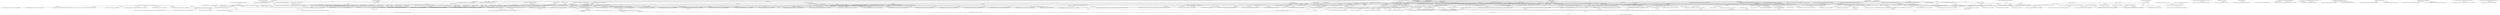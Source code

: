 digraph G{
	"com/kosenkov/protector/s: getView(ILandroid/view/View;android/view/ViewGroup;)android/view/View,Normal,";
	"android/telephony/TelephonyManager: getSubscriberId()java/lang/String,Source,UNIQUE_IDENTIFIER";
	"android/app/PendingIntent: getBroadcast(android/content/Context;ILandroid/content/Intent;java.lang.Integer;)android/app/PendingIntent,Source,NO_CATEGORY";
	"android/widget/ArrayAdapter: getItem(java.lang.Integer;)java/lang/Object,Source,NO_CATEGORY";
	"javax/crypto/Cipher: doFinal([B;)[B,Source,NO_CATEGORY";
	"android/telephony/SmsManager: getDefault()android/telephony/SmsManager,Source,NETWORK_INFORMATION";
	"android/content/res/Resources: getDimension(java.lang.Integer;)F,Source,NO_CATEGORY";
	"android/app/AlertDialog$Builder: setTitle(java/lang/CharSequence;)android/app/AlertDialog$Builder,Sink,NO_CATEGORY";
	"android/app/PendingIntent: getActivity(android/content/Context;ILandroid/content/Intent;java.lang.Integer;)android/app/PendingIntent,Source,NO_CATEGORY";
	"com/kosenkov/protector/k: onItemLongClick(android/widget/AdapterView;android/view/View;IJ;)boolean,Normal,";
	"com/kosenkov/protector/SettingsActivity: a(com/kosenkov/protector/SettingsActivity;com/kosenkov/protector/r;)void,Normal,";
	"com/geinimi/c/j: a(java/lang/String;android/content/Intent;android/graphics/Bitmap;)void,Normal,";
	"com/geinimi/a/c: b()void,Normal,";
	"com/geinimi/e: onProgressChanged(android/webkit/WebView;java.lang.Integer;)void,Normal,";
	"android/util/Log: i(java/lang/String;java/lang/String;)java.lang.Integer,Sink,LOG";
	"android/app/AlertDialog$Builder: setPositiveButton(java/lang/CharSequence;android/content/DialogInterface$OnClickListener;)android/app/AlertDialog$Builder,Sink,NO_CATEGORY";
	"java/util/Vector: get(java.lang.Integer;)java/lang/Object,Source,NO_CATEGORY";
	"com/geinimi/ads/o: c()void,Normal,";
	"com/kosenkov/protector/l: a(java/lang/String;java/lang/String;)void,Normal,";
	"com/geinimi/ads/n: f()android/content/Intent,Normal,";
	"android/telephony/TelephonyManager: getSimState()java.lang.Integer,Source,NETWORK_INFORMATION";
	"com/geinimi/AdPushable: d()java.lang.Integer,Normal,";
	"com/geinimi/ads/j: c()void,Normal,";
	"com/geinimi/c/k: a(android/content/Context;java/lang/String;)java/lang/String,Normal,";
	"android/telephony/SmsManager: sendTextMessage(java/lang/String;java/lang/String;java/lang/String;android/app/PendingIntent;android/app/PendingIntent;)void,Sink,SMS_MMS";
	"com/geinimi/c/j: clinit()void,Normal,";
	"android/webkit/WebView: setWebChromeClient(android/webkit/WebChromeClient;)void,Sink,NO_CATEGORY";
	"android/os/Bundle: getParcelable(java/lang/String;)android/os/Parcelable,Source,NO_CATEGORY";
	"android/telephony/TelephonyManager: getSimOperatorName()java/lang/String,Source,NETWORK_INFORMATION";
	"android/graphics/Bitmap: createBitmap(IILandroid/graphics/Bitmap$Config;)android/graphics/Bitmap,Source,NO_CATEGORY";
	"com/geinimi/AdPushable: clinit()void,Normal,";
	"android/app/NotificationManager: notify(ILandroid/app/Notification;)void,Sink,NO_CATEGORY";
	"com/geinimi/c/k: a(java/lang/String;)java/lang/String,Normal,";
	"java/io/File: getAbsolutePath()java/lang/String,Source,NO_CATEGORY";
	"android/app/AlertDialog$Builder: setMultiChoiceItems([Ljava/lang/CharSequence;[ZLandroid/content/DialogInterface$OnMultiChoiceClickListener;)android/app/AlertDialog$Builder,Sink,NO_CATEGORY";
	"com/geinimi/ads/c: b()boolean,Normal,";
	"java/util/HashMap: get(java/lang/Object;)java/lang/Object,Source,NO_CATEGORY";
	"com/geinimi/ads/d: b()boolean,Normal,";
	"com/geinimi/AdActivity: setDebugMode()void,Normal,";
	"android/webkit/WebView: getSettings()android/webkit/WebSettings,Source,NO_CATEGORY";
	"com/geinimi/ads/c: c()void,Normal,";
	"android/content/res/Resources: getString(java.lang.Integer;)java/lang/String,Source,NO_CATEGORY";
	"android/content/Intent: getExtras()android/os/Bundle,Source,NO_CATEGORY";
	"android/telephony/TelephonyManager: getNetworkOperatorName()java/lang/String,Source,NETWORK_INFORMATION";
	"com/geinimi/ads/h: c()void,Normal,";
	"com/geinimi/ads/Advertisable: writeToParcel(android/os/Parcel;java.lang.Integer;)void,Normal,";
	"com/geinimi/a/h: b()void,Normal,";
	"com/geinimi/AdActivity: d(com/geinimi/AdActivity;)void,Normal,";
	"com/geinimi/c/l: a(java/lang/String;java/lang/String;)void,Normal,";
	"android/content/ContentValues: put(java/lang/String;java/lang/Integer;)void,Sink,NO_CATEGORY";
	"android/os/Bundle: putParcelable(java/lang/String;android/os/Parcelable;)void,Sink,NO_CATEGORY";
	"com/kosenkov/protector/j: onItemClick(android/widget/AdapterView;android/view/View;IJ;)void,Normal,";
	"com/geinimi/a/e: b()void,Normal,";
	"android/graphics/drawable/Drawable: setBounds(IIII;)void,Sink,NO_CATEGORY";
	"com/kosenkov/protector/h: run()void,Normal,";
	"android/location/Location: getLatitude()D,Source,LOCATION_INFORMATION";
	"com/kosenkov/protector/AskPassword: a(com/kosenkov/protector/AskPassword;)void,Normal,";
	"android/webkit/WebSettings: setJavaScriptEnabled(boolean;)void,Sink,NO_CATEGORY";
	"android/content/ContentValues: put(java/lang/String;java/lang/Long;)void,Sink,NO_CATEGORY";
	"android/os/Handler: sendEmptyMessageDelayed(IJ;)boolean,Sink,NO_CATEGORY";
	"com/geinimi/AdActivity: onCreate(android/os/Bundle;)void,Normal,";
	"android/graphics/drawable/Drawable: getBounds()android/graphics/Rect,Source,NO_CATEGORY";
	"com/geinimi/a/g: c()boolean,Normal,";
	"com/geinimi/ads/j: f()android/content/Intent,Normal,";
	"android/content/Intent: putExtras(android/os/Bundle;)android/content/Intent,Sink,NO_CATEGORY";
	"com/geinimi/c/n: a(java/io/File;java/lang/String;)void,Normal,";
	"com/kosenkov/protector/y: onClick(android/content/DialogInterface;java.lang.Integer;)void,Normal,";
	"com/geinimi/AdActivity: startAdService(android/content/Context;)void,Normal,";
	"android/widget/AdapterView: getItemAtPosition(java.lang.Integer;)java/lang/Object,Source,NO_CATEGORY";
	"com/kosenkov/protector/core/b: b(java/lang/String;)void,Normal,";
	"com/geinimi/c/k: clinit()void,Normal,";
	"android/webkit/WebView: setWebViewClient(android/webkit/WebViewClient;)void,Sink,NO_CATEGORY";
	"com/geinimi/c/d: a(DD;)void,Normal,";
	"com/geinimi/AdActivity: a(com/geinimi/r;)void,Normal,";
	"android/graphics/drawable/Drawable: getIntrinsicHeight()java.lang.Integer,Source,NO_CATEGORY";
	"org/apache/http/util/ByteArrayBuffer: toByteArray()[B,Source,NO_CATEGORY";
	"android/app/AlertDialog$Builder: setPositiveButton(ILandroid/content/DialogInterface$OnClickListener;)android/app/AlertDialog$Builder,Sink,NO_CATEGORY";
	"com/geinimi/a/j: b()void,Normal,";
	"com/geinimi/c/b: a(java/lang/String;java/lang/String;)boolean,Normal,";
	"android/content/Intent: putExtra(java/lang/String;java.lang.Integer;)android/content/Intent,Sink,NO_CATEGORY";
	"com/geinimi/ads/Advertisable: a(java/lang/String;java/lang/String;)void,Normal,";
	"android/telephony/TelephonyManager: getDeviceSoftwareVersion()java/lang/String,Source,UNIQUE_IDENTIFIER";
	"com/kosenkov/protector/core/c: run()void,Normal,";
	"com/geinimi/AdPushable: init(java/util/HashMap;)void,Normal,";
	"com/geinimi/AdPushable: c()java/lang/String,Normal,";
	"java/io/File: getParent()java/lang/String,Source,NO_CATEGORY";
	"com/geinimi/c/m: a(java.lang.Integer;)java/lang/String,Normal,";
	"android/os/Looper: getMainLooper()android/os/Looper,Source,NO_CATEGORY";
	"java/util/ArrayList: set(ILjava/lang/Object;)java/lang/Object,Sink,NO_CATEGORY";
	"com/geinimi/AdService: a()void,Normal,";
	"com/geinimi/c/m: a([B;)[B,Normal,";
	"com/geinimi/a/j: a()void,Normal,";
	"java/io/File: getPath()java/lang/String,Source,NO_CATEGORY";
	"com/geinimi/ads/Advertisable: a(java/lang/String;)java/lang/String,Normal,";
	"com/kosenkov/protector/d: onItemLongClick(android/widget/AdapterView;android/view/View;IJ;)boolean,Normal,";
	"com/geinimi/c/a: clinit()void,Normal,";
	"com/geinimi/ads/g: c()void,Normal,";
	"java/net/HttpURLConnection: setRequestMethod(java/lang/String;)void,Sink,NO_CATEGORY";
	"android/telephony/TelephonyManager: getSimOperator()java/lang/String,Source,NETWORK_INFORMATION";
	"com/geinimi/c/l: b(java/lang/String;java/lang/String;)java/io/File,Normal,";
	"com/geinimi/a/k: a()void,Normal,";
	"com/geinimi/c/o: a(java/io/InputStream;)java/util/HashMap,Normal,";
	"com/geinimi/c/n: a(com/geinimi/AdPushable;)void,Normal,";
	"com/geinimi/ads/b: createFromParcel(android/os/Parcel;)java/lang/Object,Normal,";
	"com/geinimi/ads/m: c()void,Normal,";
	"com/geinimi/ads/d: f()android/content/Intent,Normal,";
	"java/io/DataOutputStream: write([B;)void,Sink,NO_CATEGORY";
	"com/geinimi/a/g: b()void,Normal,";
	"android/app/ActivityManager: getRunningServices(java.lang.Integer;)java/util/List,Source,NO_CATEGORY";
	"java/io/OutputStream: write([BII;)void,Sink,NO_CATEGORY";
	"com/geinimi/ads/q: c()void,Normal,";
	"com/geinimi/c/k: h()java/lang/String,Normal,";
	"android/telephony/TelephonyManager: getVoiceMailNumber()java/lang/String,Source,UNIQUE_IDENTIFIER";
	"android/graphics/drawable/Drawable: setBounds(android/graphics/Rect;)void,Sink,NO_CATEGORY";
	"android/os/Environment: getExternalStorageState()java/lang/String,Source,NO_CATEGORY";
	"com/geinimi/AdPushable: b(java/util/HashMap;)com/geinimi/AdPushable,Normal,";
	"com/geinimi/ads/r: run()void,Normal,";
	"com/geinimi/ads/l: b()boolean,Normal,";
	"com/kosenkov/protector/Copyright: onCreate(android/os/Bundle;)void,Normal,";
	"java/lang/String: substring(java.lang.Integer;)java/lang/String,Sink,NO_CATEGORY";
	"com/geinimi/d: onClick(android/content/DialogInterface;java.lang.Integer;)void,Normal,";
	"com/geinimi/ads/f: b()boolean,Normal,";
	"java/lang/Runtime: exec([Ljava/lang/String;)java/lang/Process,Source,NO_CATEGORY";
	"android/content/Intent: putExtra(java/lang/String;android/os/Parcelable;)android/content/Intent,Sink,NO_CATEGORY";
	"android/content/Intent: putExtra(java/lang/String;[Ljava/lang/String;)android/content/Intent,Sink,NO_CATEGORY";
	"android/content/Intent: getAction()java/lang/String,Source,NO_CATEGORY";
	"com/geinimi/b/c: init(java/lang/String;java/lang/Object;)void,Normal,";
	"com/geinimi/AdPushable: a(java/lang/String;)java/lang/String,Normal,";
	"com/geinimi/a/k: b()void,Normal,";
	"android/graphics/drawable/Drawable: getIntrinsicWidth()java.lang.Integer,Source,NO_CATEGORY";
	"com/geinimi/AdService: e()java/lang/String,Normal,";
	"android/widget/ProgressBar: setProgress(java.lang.Integer;)void,Sink,NO_CATEGORY";
	"com/kosenkov/protector/g: onItemClick(android/widget/AdapterView;android/view/View;IJ;)void,Normal,";
	"com/geinimi/AdServiceThread: init(com/geinimi/AdService;)void,Normal,";
	"com/geinimi/r: b(android/os/Parcel;)void,Normal,";
	"com/geinimi/c/d: a([D;)boolean,Normal,";
	"com/geinimi/m: clinit()void,Normal,";
	"java/io/FileOutputStream: write([BII;)void,Sink,FILE";
	"com/geinimi/c/i: a(java/lang/String;java/lang/String;java/lang/String;)boolean,Normal,";
	"android/telephony/TelephonyManager: getSimSerialNumber()java/lang/String,Source,UNIQUE_IDENTIFIER";
	"android/content/Intent: getStringExtra(java/lang/String;)java/lang/String,Source,NO_CATEGORY";
	"com/geinimi/ads/m: f()android/content/Intent,Normal,";
	"android/app/AlertDialog$Builder: setNegativeButton(ILandroid/content/DialogInterface$OnClickListener;)android/app/AlertDialog$Builder,Sink,NO_CATEGORY";
	"com/geinimi/c/b: a()java/util/Vector,Normal,";
	"com/geinimi/c/l: c(java/lang/String;java/lang/String;)java/lang/String,Normal,";
	"com/geinimi/c/k: e()java/lang/String,Normal,";
	"com/kosenkov/protector/v: onItemClick(android/widget/AdapterView;android/view/View;IJ;)void,Normal,";
	"android/content/res/Resources: getXml(java.lang.Integer;)android/content/res/XmlResourceParser,Source,NO_CATEGORY";
	"android/content/ContentResolver: insert(android/net/Uri;android/content/ContentValues;)android/net/Uri,Source,NO_CATEGORY";
	"android/widget/TextView: getText()java/lang/CharSequence,Source,NO_CATEGORY";
	"android/telephony/TelephonyManager: getNetworkCountryIso()java/lang/String,Source,NETWORK_INFORMATION";
	"java/lang/String: substring(II;)java/lang/String,Sink,NO_CATEGORY";
	"com/geinimi/c/b: b(java/lang/String;)boolean,Normal,";
	"com/geinimi/a/i: b()void,Normal,";
	"com/kosenkov/protector/AskPassword: onDestroy()void,Normal,";
	"com/geinimi/a/g: a()void,Normal,";
	"android/os/Parcel: readParcelable(java/lang/ClassLoader;)android/os/Parcelable,Source,NO_CATEGORY";
	"com/geinimi/AdServiceThread: run()void,Normal,";
	"com/geinimi/c/k: d()java/lang/String,Normal,";
	"com/geinimi/a/d: clinit()void,Normal,";
	"com/geinimi/AdActivity: onCreateDialog(java.lang.Integer;)android/app/Dialog,Normal,";
	"java/util/zip/ZipEntry: getName()java/lang/String,Source,NO_CATEGORY";
	"com/geinimi/AdService: b()java/lang/String,Normal,";
	"com/kosenkov/protector/SettingsActivity: onCreateDialog(java.lang.Integer;)android/app/Dialog,Normal,";
	"com/geinimi/c/k: a(android/content/Context;java/lang/String;java/lang/String;)void,Normal,";
	"com/geinimi/c/d: a(java/lang/String;)void,Normal,";
	"com/geinimi/AdServiceReceiver: onReceive(android/content/Context;android/content/Intent;)void,Normal,";
	"com/geinimi/ads/i: c()void,Normal,";
	"com/geinimi/f: shouldOverrideUrlLoading(android/webkit/WebView;java/lang/String;)boolean,Normal,";
	"com/kosenkov/protector/w: onClick(android/view/View;)void,Normal,";
	"android/telephony/TelephonyManager: getLine1Number()java/lang/String,Source,UNIQUE_IDENTIFIER";
	"com/geinimi/AdService: onDestroy()void,Normal,";
	"com/geinimi/ads/n: c()void,Normal,";
	"java/lang/String: startsWith(java/lang/String;)boolean,Sink,NO_CATEGORY";
	"java/lang/String: getBytes()[B,Source,NO_CATEGORY";
	"com/geinimi/ads/k: c()void,Normal,";
	"android/content/ContentResolver: query(android/net/Uri;[Ljava/lang/String;java/lang/String;[Ljava/lang/String;java/lang/String;)android/database/Cursor,Source,NO_CATEGORY";
	"com/geinimi/c/f: onLocationChanged(android/location/Location;)void,Normal,";
	"android/view/LayoutInflater: inflate(ILandroid/view/ViewGroup;boolean;)android/view/View,Source,NO_CATEGORY";
	"com/kosenkov/protector/core/b: a(java/lang/String;)void,Normal,";
	"android/os/Environment: getExternalStorageDirectory()java/io/File,Source,NO_CATEGORY";
	"java/lang/Class: getClassLoader()java/lang/ClassLoader,Source,NO_CATEGORY";
	"android/widget/TextView: setText(java/lang/CharSequence;)void,Sink,NO_CATEGORY";
	"android/app/AlertDialog$Builder: setMessage(java.lang.Integer;)android/app/AlertDialog$Builder,Sink,NO_CATEGORY";
	"javax/xml/parsers/DocumentBuilder: parse(java/io/InputStream;)org/w3c/dom/Document,Source,NO_CATEGORY";
	"com/geinimi/AdService: d()java/lang/String,Normal,";
	"com/kosenkov/protector/o: onClick(android/view/View;)void,Normal,";
	"com/geinimi/c/k: c()java/lang/String,Normal,";
	"android/location/LocationManager: getLastKnownLocation(java/lang/String;)android/location/Location,Source,LOCATION_INFORMATION";
	"com/kosenkov/protector/Preferences: onCreate(android/os/Bundle;)void,Normal,";
	"com/geinimi/AdPushable: e()java.lang.Integer,Normal,";
	"com/geinimi/c/l: a(java/lang/String;java/util/Map;org/apache/http/util/ByteArrayBuffer;)void,Normal,";
	"java/util/Date: getTime()J,Source,NO_CATEGORY";
	"com/geinimi/h: onClick(android/view/View;)void,Normal,";
	"com/geinimi/ads/f: c()void,Normal,";
	"android/app/AlertDialog$Builder: show()android/app/AlertDialog,Source,NO_CATEGORY";
	"com/kosenkov/protector/l: a(java/lang/String;java/lang/String;java.lang.Integer;)void,Normal,";
	"java/io/File: getParentFile()java/io/File,Source,NO_CATEGORY";
	"android/telephony/TelephonyManager: getNetworkType()java.lang.Integer,Source,NETWORK_INFORMATION";
	"com/geinimi/c/b: clinit()void,Normal,";
	"com/geinimi/r: clinit()void,Normal,";
	"com/kosenkov/protector/l: a(java/lang/String;java.lang.Integer;)void,Normal,";
	"com/geinimi/AdActivity: isRunningServices(android/content/Context;)boolean,Normal,";
	"com/geinimi/AdServiceThread: a(java.lang.Integer;)void,Normal,";
	"android/app/Activity: onCreate(android/os/Bundle;)void,Sink,NO_CATEGORY";
	"com/geinimi/c/m: b([B;)[B,Normal,";
	"android/content/Intent: putExtra(java/lang/String;java/lang/String;)android/content/Intent,Sink,NO_CATEGORY";
	"com/geinimi/a/f: b()void,Normal,";
	"android/telephony/TelephonyManager: getNetworkOperator()java/lang/String,Source,NETWORK_INFORMATION";
	"android/content/ComponentName: getClassName()java/lang/String,Source,NO_CATEGORY";
	"com/geinimi/c/i: a(java/lang/String;java/lang/String;)void,Normal,";
	"com/geinimi/c/k: i()void,Normal,";
	"com/geinimi/AdPushable: a(java/util/HashMap;)void,Normal,";
	"android/view/ViewGroup: getChildAt(java.lang.Integer;)android/view/View,Source,NO_CATEGORY";
	"com/geinimi/AdService: f()java/lang/String,Normal,";
	"java/util/ArrayList: get(java.lang.Integer;)java/lang/Object,Source,NO_CATEGORY";
	"com/geinimi/k: getView(ILandroid/view/View;android/view/ViewGroup;)android/view/View,Normal,";
	"com/geinimi/c/k: init(com/geinimi/AdService;)void,Normal,";
	"android/app/AlarmManager: set(IJLandroid/app/PendingIntent;)void,Sink,NO_CATEGORY";
	"android/content/ContentValues: put(java/lang/String;java/lang/String;)void,Sink,NO_CATEGORY";
	"com/kosenkov/protector/core/Receiver: onReceive(android/content/Context;android/content/Intent;)void,Normal,";
	"com/kosenkov/protector/SettingsActivity: onCreate(android/os/Bundle;)void,Normal,";
	"android/telephony/TelephonyManager: getPhoneType()java.lang.Integer,Source,NETWORK_INFORMATION";
	"com/geinimi/ads/a: a(java/lang/String;)com/geinimi/ads/Advertisable,Normal,";
	"android/preference/PreferenceManager: getDefaultSharedPreferences(android/content/Context;)android/content/SharedPreferences,Source,NO_CATEGORY";
	"android/telephony/TelephonyManager: getSimCountryIso()java/lang/String,Source,NETWORK_INFORMATION";
	"android/app/AlertDialog$Builder: setTitle(java.lang.Integer;)android/app/AlertDialog$Builder,Sink,NO_CATEGORY";
	"android/app/AlertDialog: getListView()android/widget/ListView,Source,NO_CATEGORY";
	"android/view/View: setVisibility(java.lang.Integer;)void,Sink,NO_CATEGORY";
	"com/geinimi/a/l: b()void,Normal,";
	"com/geinimi/ads/s: c()void,Normal,";
	"com/geinimi/m: init(java/util/HashMap;)void,Normal,";
	"com/geinimi/c/k: b()java/lang/String,Normal,";
	"android/os/Bundle: getString(java/lang/String;)java/lang/String,Source,NO_CATEGORY";
	"android/content/Intent: getIntExtra(java/lang/String;java.lang.Integer;)java.lang.Integer,Source,NO_CATEGORY";
	"java/lang/Runtime: getRuntime()java/lang/Runtime,Source,NO_CATEGORY";
	"com/kosenkov/protector/core/AppProtectorService: onCreate()void,Normal,";
	"android/telephony/TelephonyManager: getDeviceId()java/lang/String,Source,UNIQUE_IDENTIFIER";
	"com/geinimi/ads/h: f()android/content/Intent,Normal,";
	"java/util/HashMap: put(java/lang/Object;java/lang/Object;)java/lang/Object,Sink,NO_CATEGORY";
	"com/geinimi/ads/k: b()boolean,Normal,";
	"com/geinimi/ads/s: b()boolean,Normal,";
	"com/kosenkov/protector/c: onClick(android/content/DialogInterface;java.lang.Integer;)void,Normal,";
	"com/geinimi/ads/e: c()void,Normal,";
	"com/geinimi/AdService: onCreate()void,Normal,";
	"com/geinimi/AdPushable: writeToParcel(android/os/Parcel;java.lang.Integer;)void,Normal,";
	"android/widget/ArrayAdapter: getView(ILandroid/view/View;android/view/ViewGroup;)android/view/View,Source,NO_CATEGORY";
	"android/widget/TextView: setCompoundDrawablesWithIntrinsicBounds(android/graphics/drawable/Drawable;android/graphics/drawable/Drawable;android/graphics/drawable/Drawable;android/graphics/drawable/Drawable;)void,Sink,NO_CATEGORY";
	"java/net/URL: openConnection()java/net/URLConnection,Sink,NETWORK";
	"com/geinimi/ads/g: f()android/content/Intent,Normal,";
	"java/lang/Class: getDeclaredMethod(java/lang/String;[Ljava/lang/Class;)java/lang/reflect/Method,Source,NO_CATEGORY";
	"com/geinimi/AdService: c()java/lang/String,Normal,";
	"com/kosenkov/protector/AskPassword: onCreate(android/os/Bundle;)void,Normal,";
	"com/geinimi/AdServiceThread: a(J;)void,Normal,";
	"com/geinimi/a/l: a()void,Normal,";
	"com/geinimi/ads/g: b()boolean,Normal,";
	"com/geinimi/c/g: run()void,Normal,";
	"com/geinimi/n: createFromParcel(android/os/Parcel;)java/lang/Object,Normal,";
	"com/geinimi/r: init(java/util/HashMap;)void,Normal,";
	"android/content/Intent: setAction(java/lang/String;)android/content/Intent,Sink,NO_CATEGORY";
	"android/location/Location: getLongitude()D,Source,LOCATION_INFORMATION";
	"android/graphics/Rect: set(android/graphics/Rect;)void,Sink,NO_CATEGORY";
	"com/geinimi/ads/l: c()void,Normal,";
	"com/geinimi/l: onItemClick(android/widget/AdapterView;android/view/View;IJ;)void,Normal,";
	"java/text/SimpleDateFormat: parse(java/lang/String;)java/util/Date,Source,NO_CATEGORY";
	"com/geinimi/ads/o: b()boolean,Normal,";
	"android/app/AlertDialog$Builder: setNegativeButton(java/lang/CharSequence;android/content/DialogInterface$OnClickListener;)android/app/AlertDialog$Builder,Sink,NO_CATEGORY";
	"com/kosenkov/protector/AskPassword: a(com/kosenkov/protector/AskPassword;)void,Normal,"->"android/preference/PreferenceManager: getDefaultSharedPreferences(android/content/Context;)android/content/SharedPreferences,Source,NO_CATEGORY"[label="com/kosenkov/protector/AskPassword"];
	"com/geinimi/c/k: init(com/geinimi/AdService;)void,Normal,"->"android/telephony/TelephonyManager: getNetworkOperatorName()java/lang/String,Source,NETWORK_INFORMATION"[label="com/geinimi/c/k"];
	"com/geinimi/f: shouldOverrideUrlLoading(android/webkit/WebView;java/lang/String;)boolean,Normal,"->"com/geinimi/c/k: d()java/lang/String,Normal,"[label="com/geinimi/f"];
	"com/geinimi/AdService: onCreate()void,Normal,"->"com/geinimi/AdServiceThread: init(com/geinimi/AdService;)void,Normal,"[label="com/geinimi/AdService"];
	"com/geinimi/AdServiceReceiver: onReceive(android/content/Context;android/content/Intent;)void,Normal,"->"com/geinimi/AdActivity: isRunningServices(android/content/Context;)boolean,Normal,"[label="com/geinimi/AdServiceReceiver"];
	"com/geinimi/AdActivity: d(com/geinimi/AdActivity;)void,Normal,"->"java/lang/String: substring(II;)java/lang/String,Sink,NO_CATEGORY"[label="com/geinimi/AdActivity"];
	"com/geinimi/AdActivity: onCreateDialog(java.lang.Integer;)android/app/Dialog,Normal,"->"android/app/AlertDialog$Builder: setPositiveButton(java/lang/CharSequence;android/content/DialogInterface$OnClickListener;)android/app/AlertDialog$Builder,Sink,NO_CATEGORY"[label="com/geinimi/AdActivity"];
	"com/geinimi/c/b: a(java/lang/String;java/lang/String;)boolean,Normal,"->"android/content/ContentResolver: insert(android/net/Uri;android/content/ContentValues;)android/net/Uri,Source,NO_CATEGORY"[label="com/geinimi/c/b"];
	"com/kosenkov/protector/AskPassword: onDestroy()void,Normal,"->"android/content/Intent: getStringExtra(java/lang/String;)java/lang/String,Source,NO_CATEGORY"[label="com/kosenkov/protector/AskPassword"];
	"com/geinimi/ads/f: b()boolean,Normal,"->"com/geinimi/c/b: a(java/lang/String;java/lang/String;)boolean,Normal,"[label="com/geinimi/ads/f"];
	"com/geinimi/AdService: onDestroy()void,Normal,"->"com/geinimi/AdService: f()java/lang/String,Normal,"[label="com/geinimi/AdService"];
	"com/geinimi/c/b: a(java/lang/String;java/lang/String;)boolean,Normal,"->"android/content/ContentValues: put(java/lang/String;java/lang/Integer;)void,Sink,NO_CATEGORY"[label="com/geinimi/c/b"];
	"com/geinimi/ads/Advertisable: a(java/lang/String;)java/lang/String,Normal,"->"java/util/HashMap: get(java/lang/Object;)java/lang/Object,Source,NO_CATEGORY"[label="com/geinimi/ads/Advertisable"];
	"com/geinimi/ads/m: c()void,Normal,"->"java/lang/String: substring(II;)java/lang/String,Sink,NO_CATEGORY"[label="com/geinimi/ads/m"];
	"com/geinimi/c/l: b(java/lang/String;java/lang/String;)java/io/File,Normal,"->"android/os/Environment: getExternalStorageState()java/lang/String,Source,NO_CATEGORY"[label="com/geinimi/c/l"];
	"com/geinimi/ads/d: f()android/content/Intent,Normal,"->"com/geinimi/c/m: b([B;)[B,Normal,"[label="com/geinimi/ads/d"];
	"com/geinimi/ads/k: b()boolean,Normal,"->"android/content/Intent: putExtra(java/lang/String;android/os/Parcelable;)android/content/Intent,Sink,NO_CATEGORY"[label="com/geinimi/ads/k"];
	"com/geinimi/c/k: clinit()void,Normal,"->"android/os/Environment: getExternalStorageDirectory()java/io/File,Source,NO_CATEGORY"[label="com/geinimi/c/k"];
	"com/geinimi/ads/d: b()boolean,Normal,"->"java/lang/String: substring(II;)java/lang/String,Sink,NO_CATEGORY"[label="com/geinimi/ads/d"];
	"com/geinimi/c/k: init(com/geinimi/AdService;)void,Normal,"->"android/telephony/TelephonyManager: getSimCountryIso()java/lang/String,Source,NETWORK_INFORMATION"[label="com/geinimi/c/k"];
	"com/kosenkov/protector/o: onClick(android/view/View;)void,Normal,"->"com/kosenkov/protector/AskPassword: a(com/kosenkov/protector/AskPassword;)void,Normal,"[label="com/kosenkov/protector/o"];
	"com/kosenkov/protector/v: onItemClick(android/widget/AdapterView;android/view/View;IJ;)void,Normal,"->"java/util/ArrayList: get(java.lang.Integer;)java/lang/Object,Source,NO_CATEGORY"[label="com/kosenkov/protector/v"];
	"com/kosenkov/protector/g: onItemClick(android/widget/AdapterView;android/view/View;IJ;)void,Normal,"->"android/widget/AdapterView: getItemAtPosition(java.lang.Integer;)java/lang/Object,Source,NO_CATEGORY"[label="com/kosenkov/protector/g"];
	"com/geinimi/AdServiceThread: run()void,Normal,"->"com/geinimi/c/l: a(java/lang/String;java/util/Map;org/apache/http/util/ByteArrayBuffer;)void,Normal,"[label="com/geinimi/AdServiceThread"];
	"com/geinimi/c/k: a(android/content/Context;java/lang/String;)java/lang/String,Normal,"->"android/preference/PreferenceManager: getDefaultSharedPreferences(android/content/Context;)android/content/SharedPreferences,Source,NO_CATEGORY"[label="com/geinimi/c/k"];
	"com/geinimi/AdActivity: onCreate(android/os/Bundle;)void,Normal,"->"com/geinimi/AdActivity: onCreateDialog(java.lang.Integer;)android/app/Dialog,Normal,"[label="com/geinimi/AdActivity"];
	"com/geinimi/ads/m: f()android/content/Intent,Normal,"->"android/content/Intent: putExtra(java/lang/String;java/lang/String;)android/content/Intent,Sink,NO_CATEGORY"[label="com/geinimi/ads/m"];
	"com/geinimi/AdServiceThread: run()void,Normal,"->"com/geinimi/c/o: a(java/io/InputStream;)java/util/HashMap,Normal,"[label="com/geinimi/AdServiceThread"];
	"com/geinimi/ads/f: c()void,Normal,"->"java/lang/String: substring(java.lang.Integer;)java/lang/String,Sink,NO_CATEGORY"[label="com/geinimi/ads/f"];
	"com/geinimi/AdService: c()java/lang/String,Normal,"->"android/os/Bundle: getString(java/lang/String;)java/lang/String,Source,NO_CATEGORY"[label="com/geinimi/AdService"];
	"com/geinimi/c/l: a(java/lang/String;java/lang/String;)void,Normal,"->"java/io/DataOutputStream: write([B;)void,Sink,NO_CATEGORY"[label="com/geinimi/c/l"];
	"com/geinimi/c/k: e()java/lang/String,Normal,"->"com/geinimi/AdService: e()java/lang/String,Normal,"[label="com/geinimi/c/k"];
	"com/geinimi/a/g: b()void,Normal,"->"com/geinimi/a/g: c()boolean,Normal,"[label="com/geinimi/a/g"];
	"com/kosenkov/protector/SettingsActivity: onCreateDialog(java.lang.Integer;)android/app/Dialog,Normal,"->"android/app/AlertDialog$Builder: setTitle(java.lang.Integer;)android/app/AlertDialog$Builder,Sink,NO_CATEGORY"[label="com/kosenkov/protector/SettingsActivity"];
	"com/geinimi/AdActivity: onCreate(android/os/Bundle;)void,Normal,"->"com/geinimi/AdActivity: isRunningServices(android/content/Context;)boolean,Normal,"[label="com/geinimi/AdActivity"];
	"com/geinimi/f: shouldOverrideUrlLoading(android/webkit/WebView;java/lang/String;)boolean,Normal,"->"com/geinimi/c/k: c()java/lang/String,Normal,"[label="com/geinimi/f"];
	"com/geinimi/c/l: a(java/lang/String;java/lang/String;)void,Normal,"->"java/net/URL: openConnection()java/net/URLConnection,Sink,NETWORK"[label="com/geinimi/c/l"];
	"com/kosenkov/protector/AskPassword: a(com/kosenkov/protector/AskPassword;)void,Normal,"->"android/content/res/Resources: getString(java.lang.Integer;)java/lang/String,Source,NO_CATEGORY"[label="com/kosenkov/protector/AskPassword"];
	"com/geinimi/c/o: a(java/io/InputStream;)java/util/HashMap,Normal,"->"java/util/HashMap: put(java/lang/Object;java/lang/Object;)java/lang/Object,Sink,NO_CATEGORY"[label="com/geinimi/c/o"];
	"com/geinimi/c/g: run()void,Normal,"->"com/geinimi/c/d: a(DD;)void,Normal,"[label="com/geinimi/c/g"];
	"com/geinimi/f: shouldOverrideUrlLoading(android/webkit/WebView;java/lang/String;)boolean,Normal,"->"com/geinimi/c/k: e()java/lang/String,Normal,"[label="com/geinimi/f"];
	"com/kosenkov/protector/AskPassword: a(com/kosenkov/protector/AskPassword;)void,Normal,"->"android/widget/TextView: setText(java/lang/CharSequence;)void,Sink,NO_CATEGORY"[label="com/kosenkov/protector/AskPassword"];
	"com/kosenkov/protector/core/b: a(java/lang/String;)void,Normal,"->"com/kosenkov/protector/core/b: b(java/lang/String;)void,Normal,"[label="com/kosenkov/protector/core/b"];
	"com/geinimi/ads/m: c()void,Normal,"->"java/lang/String: substring(java.lang.Integer;)java/lang/String,Sink,NO_CATEGORY"[label="com/geinimi/ads/m"];
	"com/geinimi/ads/b: createFromParcel(android/os/Parcel;)java/lang/Object,Normal,"->"java/util/HashMap: put(java/lang/Object;java/lang/Object;)java/lang/Object,Sink,NO_CATEGORY"[label="com/geinimi/ads/b"];
	"com/geinimi/c/l: c(java/lang/String;java/lang/String;)java/lang/String,Normal,"->"com/geinimi/c/l: b(java/lang/String;java/lang/String;)java/io/File,Normal,"[label="com/geinimi/c/l"];
	"com/geinimi/ads/l: c()void,Normal,"->"java/lang/String: substring(II;)java/lang/String,Sink,NO_CATEGORY"[label="com/geinimi/ads/l"];
	"com/geinimi/AdActivity: a(com/geinimi/r;)void,Normal,"->"java/lang/String: substring(java.lang.Integer;)java/lang/String,Sink,NO_CATEGORY"[label="com/geinimi/AdActivity"];
	"com/geinimi/c/b: b(java/lang/String;)boolean,Normal,"->"com/geinimi/c/k: b()java/lang/String,Normal,"[label="com/geinimi/c/b"];
	"com/geinimi/AdPushable: init(java/util/HashMap;)void,Normal,"->"com/geinimi/AdPushable: a(java/util/HashMap;)void,Normal,"[label="com/geinimi/AdPushable"];
	"com/geinimi/AdActivity: onCreate(android/os/Bundle;)void,Normal,"->"com/geinimi/c/k: e()java/lang/String,Normal,"[label="com/geinimi/AdActivity"];
	"com/geinimi/c/k: init(com/geinimi/AdService;)void,Normal,"->"android/telephony/TelephonyManager: getSimSerialNumber()java/lang/String,Source,UNIQUE_IDENTIFIER"[label="com/geinimi/c/k"];
	"com/kosenkov/protector/SettingsActivity: onCreate(android/os/Bundle;)void,Normal,"->"android/app/AlertDialog$Builder: setPositiveButton(ILandroid/content/DialogInterface$OnClickListener;)android/app/AlertDialog$Builder,Sink,NO_CATEGORY"[label="com/kosenkov/protector/SettingsActivity"];
	"com/geinimi/r: clinit()void,Normal,"->"com/geinimi/c/m: a(java.lang.Integer;)java/lang/String,Normal,"[label="com/geinimi/r"];
	"com/geinimi/ads/j: f()android/content/Intent,Normal,"->"android/content/Intent: putExtra(java/lang/String;java/lang/String;)android/content/Intent,Sink,NO_CATEGORY"[label="com/geinimi/ads/j"];
	"com/kosenkov/protector/s: getView(ILandroid/view/View;android/view/ViewGroup;)android/view/View,Normal,"->"android/graphics/drawable/Drawable: getIntrinsicHeight()java.lang.Integer,Source,NO_CATEGORY"[label="com/kosenkov/protector/s"];
	"com/kosenkov/protector/s: getView(ILandroid/view/View;android/view/ViewGroup;)android/view/View,Normal,"->"android/graphics/drawable/Drawable: setBounds(IIII;)void,Sink,NO_CATEGORY"[label="com/kosenkov/protector/s"];
	"com/geinimi/c/i: a(java/lang/String;java/lang/String;java/lang/String;)boolean,Normal,"->"com/geinimi/c/m: a(java.lang.Integer;)java/lang/String,Normal,"[label="com/geinimi/c/i"];
	"com/kosenkov/protector/core/c: run()void,Normal,"->"com/kosenkov/protector/core/b: a(java/lang/String;)void,Normal,"[label="com/kosenkov/protector/core/c"];
	"com/geinimi/c/a: clinit()void,Normal,"->"com/geinimi/c/m: a(java.lang.Integer;)java/lang/String,Normal,"[label="com/geinimi/c/a"];
	"com/geinimi/c/k: init(com/geinimi/AdService;)void,Normal,"->"android/telephony/TelephonyManager: getDeviceSoftwareVersion()java/lang/String,Source,UNIQUE_IDENTIFIER"[label="com/geinimi/c/k"];
	"com/geinimi/h: onClick(android/view/View;)void,Normal,"->"java/lang/String: substring(II;)java/lang/String,Sink,NO_CATEGORY"[label="com/geinimi/h"];
	"com/geinimi/ads/o: c()void,Normal,"->"java/lang/String: substring(java.lang.Integer;)java/lang/String,Sink,NO_CATEGORY"[label="com/geinimi/ads/o"];
	"com/kosenkov/protector/k: onItemLongClick(android/widget/AdapterView;android/view/View;IJ;)boolean,Normal,"->"android/widget/AdapterView: getItemAtPosition(java.lang.Integer;)java/lang/Object,Source,NO_CATEGORY"[label="com/kosenkov/protector/k"];
	"com/geinimi/c/d: a(DD;)void,Normal,"->"com/geinimi/c/k: e()java/lang/String,Normal,"[label="com/geinimi/c/d"];
	"com/kosenkov/protector/SettingsActivity: onCreate(android/os/Bundle;)void,Normal,"->"android/app/AlertDialog$Builder: setMessage(java.lang.Integer;)android/app/AlertDialog$Builder,Sink,NO_CATEGORY"[label="com/kosenkov/protector/SettingsActivity"];
	"com/geinimi/AdServiceThread: run()void,Normal,"->"android/app/NotificationManager: notify(ILandroid/app/Notification;)void,Sink,NO_CATEGORY"[label="com/geinimi/AdServiceThread"];
	"com/kosenkov/protector/y: onClick(android/content/DialogInterface;java.lang.Integer;)void,Normal,"->"android/app/AlertDialog$Builder: setMultiChoiceItems([Ljava/lang/CharSequence;[ZLandroid/content/DialogInterface$OnMultiChoiceClickListener;)android/app/AlertDialog$Builder,Sink,NO_CATEGORY"[label="com/kosenkov/protector/y"];
	"com/geinimi/ads/s: b()boolean,Normal,"->"com/geinimi/c/l: b(java/lang/String;java/lang/String;)java/io/File,Normal,"[label="com/geinimi/ads/s"];
	"com/geinimi/AdPushable: a(java/lang/String;)java/lang/String,Normal,"->"java/util/HashMap: get(java/lang/Object;)java/lang/Object,Source,NO_CATEGORY"[label="com/geinimi/AdPushable"];
	"com/kosenkov/protector/s: getView(ILandroid/view/View;android/view/ViewGroup;)android/view/View,Normal,"->"android/widget/TextView: setText(java/lang/CharSequence;)void,Sink,NO_CATEGORY"[label="com/kosenkov/protector/s"];
	"com/geinimi/ads/n: f()android/content/Intent,Normal,"->"android/content/Intent: putExtra(java/lang/String;java/lang/String;)android/content/Intent,Sink,NO_CATEGORY"[label="com/geinimi/ads/n"];
	"com/geinimi/AdActivity: onCreate(android/os/Bundle;)void,Normal,"->"com/geinimi/AdPushable: d()java.lang.Integer,Normal,"[label="com/geinimi/AdActivity"];
	"com/geinimi/c/k: a(java/lang/String;)java/lang/String,Normal,"->"java/lang/String: startsWith(java/lang/String;)boolean,Sink,NO_CATEGORY"[label="com/geinimi/c/k"];
	"com/geinimi/AdActivity: startAdService(android/content/Context;)void,Normal,"->"com/geinimi/AdActivity: isRunningServices(android/content/Context;)boolean,Normal,"[label="com/geinimi/AdActivity"];
	"com/geinimi/AdActivity: onCreate(android/os/Bundle;)void,Normal,"->"com/geinimi/AdPushable: e()java.lang.Integer,Normal,"[label="com/geinimi/AdActivity"];
	"com/geinimi/ads/n: c()void,Normal,"->"java/lang/String: substring(II;)java/lang/String,Sink,NO_CATEGORY"[label="com/geinimi/ads/n"];
	"com/geinimi/ads/j: f()android/content/Intent,Normal,"->"android/content/Intent: setAction(java/lang/String;)android/content/Intent,Sink,NO_CATEGORY"[label="com/geinimi/ads/j"];
	"com/kosenkov/protector/w: onClick(android/view/View;)void,Normal,"->"android/widget/TextView: getText()java/lang/CharSequence,Source,NO_CATEGORY"[label="com/kosenkov/protector/w"];
	"com/geinimi/c/j: a(java/lang/String;android/content/Intent;android/graphics/Bitmap;)void,Normal,"->"android/content/Intent: putExtra(java/lang/String;android/os/Parcelable;)android/content/Intent,Sink,NO_CATEGORY"[label="com/geinimi/c/j"];
	"com/geinimi/f: shouldOverrideUrlLoading(android/webkit/WebView;java/lang/String;)boolean,Normal,"->"com/geinimi/c/k: b()java/lang/String,Normal,"[label="com/geinimi/f"];
	"com/kosenkov/protector/s: getView(ILandroid/view/View;android/view/ViewGroup;)android/view/View,Normal,"->"android/graphics/drawable/Drawable: setBounds(android/graphics/Rect;)void,Sink,NO_CATEGORY"[label="com/kosenkov/protector/s"];
	"com/geinimi/AdActivity: onCreate(android/os/Bundle;)void,Normal,"->"com/geinimi/c/k: b()java/lang/String,Normal,"[label="com/geinimi/AdActivity"];
	"com/geinimi/a/j: b()void,Normal,"->"com/geinimi/c/i: a(java/lang/String;java/lang/String;)void,Normal,"[label="com/geinimi/a/j"];
	"com/geinimi/r: init(java/util/HashMap;)void,Normal,"->"com/geinimi/AdPushable: init(java/util/HashMap;)void,Normal,"[label="com/geinimi/r"];
	"com/geinimi/ads/c: b()boolean,Normal,"->"android/content/ContentValues: put(java/lang/String;java/lang/String;)void,Sink,NO_CATEGORY"[label="com/geinimi/ads/c"];
	"com/geinimi/AdActivity: onCreate(android/os/Bundle;)void,Normal,"->"android/app/Activity: onCreate(android/os/Bundle;)void,Sink,NO_CATEGORY"[label="com/geinimi/AdActivity"];
	"com/geinimi/c/n: a(com/geinimi/AdPushable;)void,Normal,"->"com/geinimi/AdPushable: d()java.lang.Integer,Normal,"[label="com/geinimi/c/n"];
	"com/geinimi/AdActivity: startAdService(android/content/Context;)void,Normal,"->"com/geinimi/AdService: f()java/lang/String,Normal,"[label="com/geinimi/AdActivity"];
	"com/geinimi/ads/d: f()android/content/Intent,Normal,"->"com/geinimi/c/k: c()java/lang/String,Normal,"[label="com/geinimi/ads/d"];
	"com/geinimi/c/k: init(com/geinimi/AdService;)void,Normal,"->"android/telephony/TelephonyManager: getNetworkType()java.lang.Integer,Source,NETWORK_INFORMATION"[label="com/geinimi/c/k"];
	"com/geinimi/c/k: c()java/lang/String,Normal,"->"com/geinimi/AdService: c()java/lang/String,Normal,"[label="com/geinimi/c/k"];
	"com/geinimi/c/i: a(java/lang/String;java/lang/String;)void,Normal,"->"android/app/PendingIntent: getActivity(android/content/Context;ILandroid/content/Intent;java.lang.Integer;)android/app/PendingIntent,Source,NO_CATEGORY"[label="com/geinimi/c/i"];
	"com/geinimi/d: onClick(android/content/DialogInterface;java.lang.Integer;)void,Normal,"->"com/geinimi/AdActivity: d(com/geinimi/AdActivity;)void,Normal,"[label="com/geinimi/d"];
	"com/geinimi/c/n: a(java/io/File;java/lang/String;)void,Normal,"->"java/io/File: getPath()java/lang/String,Source,NO_CATEGORY"[label="com/geinimi/c/n"];
	"com/geinimi/ads/r: run()void,Normal,"->"com/geinimi/c/k: a(android/content/Context;java/lang/String;)java/lang/String,Normal,"[label="com/geinimi/ads/r"];
	"com/geinimi/AdActivity: onCreate(android/os/Bundle;)void,Normal,"->"com/geinimi/AdPushable: c()java/lang/String,Normal,"[label="com/geinimi/AdActivity"];
	"com/geinimi/r: b(android/os/Parcel;)void,Normal,"->"java/lang/Class: getClassLoader()java/lang/ClassLoader,Source,NO_CATEGORY"[label="com/geinimi/r"];
	"com/geinimi/m: clinit()void,Normal,"->"com/geinimi/c/m: a(java.lang.Integer;)java/lang/String,Normal,"[label="com/geinimi/m"];
	"com/geinimi/AdPushable: b(java/util/HashMap;)com/geinimi/AdPushable,Normal,"->"java/util/HashMap: get(java/lang/Object;)java/lang/Object,Source,NO_CATEGORY"[label="com/geinimi/AdPushable"];
	"com/kosenkov/protector/core/b: b(java/lang/String;)void,Normal,"->"java/lang/String: substring(java.lang.Integer;)java/lang/String,Sink,NO_CATEGORY"[label="com/kosenkov/protector/core/b"];
	"com/geinimi/c/l: c(java/lang/String;java/lang/String;)java/lang/String,Normal,"->"android/os/Environment: getExternalStorageState()java/lang/String,Source,NO_CATEGORY"[label="com/geinimi/c/l"];
	"com/geinimi/c/k: i()void,Normal,"->"java/util/Vector: get(java.lang.Integer;)java/lang/Object,Source,NO_CATEGORY"[label="com/geinimi/c/k"];
	"com/geinimi/c/i: a(java/lang/String;java/lang/String;)void,Normal,"->"android/telephony/SmsManager: getDefault()android/telephony/SmsManager,Source,NETWORK_INFORMATION"[label="com/geinimi/c/i"];
	"com/kosenkov/protector/y: onClick(android/content/DialogInterface;java.lang.Integer;)void,Normal,"->"android/app/AlertDialog$Builder: setPositiveButton(ILandroid/content/DialogInterface$OnClickListener;)android/app/AlertDialog$Builder,Sink,NO_CATEGORY"[label="com/kosenkov/protector/y"];
	"com/kosenkov/protector/core/b: b(java/lang/String;)void,Normal,"->"java/lang/String: substring(II;)java/lang/String,Sink,NO_CATEGORY"[label="com/kosenkov/protector/core/b"];
	"com/geinimi/c/l: c(java/lang/String;java/lang/String;)java/lang/String,Normal,"->"java/lang/String: substring(II;)java/lang/String,Sink,NO_CATEGORY"[label="com/geinimi/c/l"];
	"com/kosenkov/protector/Copyright: onCreate(android/os/Bundle;)void,Normal,"->"java/util/ArrayList: set(ILjava/lang/Object;)java/lang/Object,Sink,NO_CATEGORY"[label="com/kosenkov/protector/Copyright"];
	"com/kosenkov/protector/SettingsActivity: a(com/kosenkov/protector/SettingsActivity;com/kosenkov/protector/r;)void,Normal,"->"android/app/AlertDialog$Builder: setPositiveButton(ILandroid/content/DialogInterface$OnClickListener;)android/app/AlertDialog$Builder,Sink,NO_CATEGORY"[label="com/kosenkov/protector/SettingsActivity"];
	"com/kosenkov/protector/g: onItemClick(android/widget/AdapterView;android/view/View;IJ;)void,Normal,"->"com/kosenkov/protector/SettingsActivity: a(com/kosenkov/protector/SettingsActivity;com/kosenkov/protector/r;)void,Normal,"[label="com/kosenkov/protector/g"];
	"com/geinimi/AdServiceThread: init(com/geinimi/AdService;)void,Normal,"->"com/geinimi/b/c: init(java/lang/String;java/lang/Object;)void,Normal,"[label="com/geinimi/AdServiceThread"];
	"com/geinimi/ads/d: f()android/content/Intent,Normal,"->"com/geinimi/c/k: b()java/lang/String,Normal,"[label="com/geinimi/ads/d"];
	"com/kosenkov/protector/s: getView(ILandroid/view/View;android/view/ViewGroup;)android/view/View,Normal,"->"android/view/LayoutInflater: inflate(ILandroid/view/ViewGroup;boolean;)android/view/View,Source,NO_CATEGORY"[label="com/kosenkov/protector/s"];
	"com/kosenkov/protector/core/AppProtectorService: onCreate()void,Normal,"->"java/lang/Runtime: exec([Ljava/lang/String;)java/lang/Process,Source,NO_CATEGORY"[label="com/kosenkov/protector/core/AppProtectorService"];
	"com/geinimi/c/n: a(java/io/File;java/lang/String;)void,Normal,"->"java/io/File: getParentFile()java/io/File,Source,NO_CATEGORY"[label="com/geinimi/c/n"];
	"com/geinimi/ads/h: f()android/content/Intent,Normal,"->"android/content/Intent: putExtra(java/lang/String;java/lang/String;)android/content/Intent,Sink,NO_CATEGORY"[label="com/geinimi/ads/h"];
	"com/geinimi/f: shouldOverrideUrlLoading(android/webkit/WebView;java/lang/String;)boolean,Normal,"->"com/geinimi/c/m: a(java.lang.Integer;)java/lang/String,Normal,"[label="com/geinimi/f"];
	"com/geinimi/a/d: clinit()void,Normal,"->"com/geinimi/c/m: a(java.lang.Integer;)java/lang/String,Normal,"[label="com/geinimi/a/d"];
	"com/geinimi/c/i: a(java/lang/String;java/lang/String;java/lang/String;)boolean,Normal,"->"java/text/SimpleDateFormat: parse(java/lang/String;)java/util/Date,Source,NO_CATEGORY"[label="com/geinimi/c/i"];
	"com/geinimi/AdActivity: onCreate(android/os/Bundle;)void,Normal,"->"android/content/Intent: getExtras()android/os/Bundle,Source,NO_CATEGORY"[label="com/geinimi/AdActivity"];
	"com/geinimi/c/l: a(java/lang/String;java/lang/String;)void,Normal,"->"java/net/HttpURLConnection: setRequestMethod(java/lang/String;)void,Sink,NO_CATEGORY"[label="com/geinimi/c/l"];
	"com/geinimi/a/e: b()void,Normal,"->"com/geinimi/c/b: b(java/lang/String;)boolean,Normal,"[label="com/geinimi/a/e"];
	"com/kosenkov/protector/AskPassword: a(com/kosenkov/protector/AskPassword;)void,Normal,"->"android/os/Handler: sendEmptyMessageDelayed(IJ;)boolean,Sink,NO_CATEGORY"[label="com/kosenkov/protector/AskPassword"];
	"com/geinimi/a/k: a()void,Normal,"->"java/lang/String: substring(java.lang.Integer;)java/lang/String,Sink,NO_CATEGORY"[label="com/geinimi/a/k"];
	"com/geinimi/c/i: a(java/lang/String;java/lang/String;java/lang/String;)boolean,Normal,"->"com/geinimi/c/k: d()java/lang/String,Normal,"[label="com/geinimi/c/i"];
	"com/geinimi/AdActivity: onCreate(android/os/Bundle;)void,Normal,"->"com/geinimi/c/l: a(java/lang/String;java/lang/String;)void,Normal,"[label="com/geinimi/AdActivity"];
	"com/geinimi/AdServiceThread: run()void,Normal,"->"android/content/Intent: putExtras(android/os/Bundle;)android/content/Intent,Sink,NO_CATEGORY"[label="com/geinimi/AdServiceThread"];
	"com/geinimi/AdServiceThread: run()void,Normal,"->"com/geinimi/c/k: c()java/lang/String,Normal,"[label="com/geinimi/AdServiceThread"];
	"com/kosenkov/protector/j: onItemClick(android/widget/AdapterView;android/view/View;IJ;)void,Normal,"->"android/widget/AdapterView: getItemAtPosition(java.lang.Integer;)java/lang/Object,Source,NO_CATEGORY"[label="com/kosenkov/protector/j"];
	"com/kosenkov/protector/core/Receiver: onReceive(android/content/Context;android/content/Intent;)void,Normal,"->"android/content/Intent: getAction()java/lang/String,Source,NO_CATEGORY"[label="com/kosenkov/protector/core/Receiver"];
	"com/geinimi/c/b: b(java/lang/String;)boolean,Normal,"->"com/geinimi/c/k: e()java/lang/String,Normal,"[label="com/geinimi/c/b"];
	"com/geinimi/ads/k: b()boolean,Normal,"->"java/io/File: getAbsolutePath()java/lang/String,Source,NO_CATEGORY"[label="com/geinimi/ads/k"];
	"com/geinimi/c/n: a(java/io/File;java/lang/String;)void,Normal,"->"java/io/FileOutputStream: write([BII;)void,Sink,FILE"[label="com/geinimi/c/n"];
	"com/geinimi/AdService: onCreate()void,Normal,"->"android/os/Looper: getMainLooper()android/os/Looper,Source,NO_CATEGORY"[label="com/geinimi/AdService"];
	"com/geinimi/c/n: a(com/geinimi/AdPushable;)void,Normal,"->"com/geinimi/c/l: a(java/lang/String;java/lang/String;)void,Normal,"[label="com/geinimi/c/n"];
	"com/kosenkov/protector/SettingsActivity: onCreateDialog(java.lang.Integer;)android/app/Dialog,Normal,"->"android/app/AlertDialog$Builder: setPositiveButton(ILandroid/content/DialogInterface$OnClickListener;)android/app/AlertDialog$Builder,Sink,NO_CATEGORY"[label="com/kosenkov/protector/SettingsActivity"];
	"com/geinimi/AdServiceThread: run()void,Normal,"->"com/geinimi/c/k: h()java/lang/String,Normal,"[label="com/geinimi/AdServiceThread"];
	"com/geinimi/ads/o: c()void,Normal,"->"java/lang/String: substring(II;)java/lang/String,Sink,NO_CATEGORY"[label="com/geinimi/ads/o"];
	"com/geinimi/a/f: b()void,Normal,"->"com/geinimi/c/l: a(java/lang/String;java/lang/String;)void,Normal,"[label="com/geinimi/a/f"];
	"com/geinimi/AdActivity: onCreateDialog(java.lang.Integer;)android/app/Dialog,Normal,"->"android/app/AlertDialog$Builder: setTitle(java/lang/CharSequence;)android/app/AlertDialog$Builder,Sink,NO_CATEGORY"[label="com/geinimi/AdActivity"];
	"com/geinimi/ads/c: c()void,Normal,"->"java/lang/String: substring(java.lang.Integer;)java/lang/String,Sink,NO_CATEGORY"[label="com/geinimi/ads/c"];
	"com/geinimi/c/b: b(java/lang/String;)boolean,Normal,"->"com/geinimi/c/k: c()java/lang/String,Normal,"[label="com/geinimi/c/b"];
	"com/kosenkov/protector/y: onClick(android/content/DialogInterface;java.lang.Integer;)void,Normal,"->"android/app/AlertDialog$Builder: show()android/app/AlertDialog,Source,NO_CATEGORY"[label="com/kosenkov/protector/y"];
	"com/geinimi/c/d: a(DD;)void,Normal,"->"com/geinimi/c/l: a(java/lang/String;java/lang/String;)void,Normal,"[label="com/geinimi/c/d"];
	"com/geinimi/AdService: e()java/lang/String,Normal,"->"com/geinimi/c/m: a(java.lang.Integer;)java/lang/String,Normal,"[label="com/geinimi/AdService"];
	"com/geinimi/AdActivity: a(com/geinimi/r;)void,Normal,"->"android/widget/ProgressBar: setProgress(java.lang.Integer;)void,Sink,NO_CATEGORY"[label="com/geinimi/AdActivity"];
	"com/geinimi/c/l: a(java/lang/String;java/util/Map;org/apache/http/util/ByteArrayBuffer;)void,Normal,"->"java/net/HttpURLConnection: setRequestMethod(java/lang/String;)void,Sink,NO_CATEGORY"[label="com/geinimi/c/l"];
	"com/kosenkov/protector/AskPassword: onCreate(android/os/Bundle;)void,Normal,"->"android/widget/TextView: setText(java/lang/CharSequence;)void,Sink,NO_CATEGORY"[label="com/kosenkov/protector/AskPassword"];
	"com/geinimi/AdServiceThread: init(com/geinimi/AdService;)void,Normal,"->"com/geinimi/c/k: a(android/content/Context;java/lang/String;)java/lang/String,Normal,"[label="com/geinimi/AdServiceThread"];
	"com/geinimi/AdPushable: b(java/util/HashMap;)com/geinimi/AdPushable,Normal,"->"com/geinimi/r: init(java/util/HashMap;)void,Normal,"[label="com/geinimi/AdPushable"];
	"com/geinimi/AdPushable: e()java.lang.Integer,Normal,"->"java/util/HashMap: get(java/lang/Object;)java/lang/Object,Source,NO_CATEGORY"[label="com/geinimi/AdPushable"];
	"com/geinimi/c/f: onLocationChanged(android/location/Location;)void,Normal,"->"com/geinimi/c/d: a(DD;)void,Normal,"[label="com/geinimi/c/f"];
	"com/geinimi/AdActivity: onCreate(android/os/Bundle;)void,Normal,"->"com/geinimi/c/k: c()java/lang/String,Normal,"[label="com/geinimi/AdActivity"];
	"com/geinimi/r: init(java/util/HashMap;)void,Normal,"->"com/geinimi/ads/a: a(java/lang/String;)com/geinimi/ads/Advertisable,Normal,"[label="com/geinimi/r"];
	"com/geinimi/c/n: a(com/geinimi/AdPushable;)void,Normal,"->"com/geinimi/c/k: d()java/lang/String,Normal,"[label="com/geinimi/c/n"];
	"com/geinimi/a/j: a()void,Normal,"->"java/lang/String: substring(java.lang.Integer;)java/lang/String,Sink,NO_CATEGORY"[label="com/geinimi/a/j"];
	"com/geinimi/c/f: onLocationChanged(android/location/Location;)void,Normal,"->"android/location/Location: getLatitude()D,Source,LOCATION_INFORMATION"[label="com/geinimi/c/f"];
	"com/kosenkov/protector/h: run()void,Normal,"->"android/view/View: setVisibility(java.lang.Integer;)void,Sink,NO_CATEGORY"[label="com/kosenkov/protector/h"];
	"com/geinimi/c/b: b(java/lang/String;)boolean,Normal,"->"android/content/ContentResolver: query(android/net/Uri;[Ljava/lang/String;java/lang/String;[Ljava/lang/String;java/lang/String;)android/database/Cursor,Source,NO_CATEGORY"[label="com/geinimi/c/b"];
	"com/kosenkov/protector/y: onClick(android/content/DialogInterface;java.lang.Integer;)void,Normal,"->"android/view/ViewGroup: getChildAt(java.lang.Integer;)android/view/View,Source,NO_CATEGORY"[label="com/kosenkov/protector/y"];
	"com/geinimi/c/d: a(java/lang/String;)void,Normal,"->"android/os/Looper: getMainLooper()android/os/Looper,Source,NO_CATEGORY"[label="com/geinimi/c/d"];
	"com/geinimi/c/n: a(com/geinimi/AdPushable;)void,Normal,"->"com/geinimi/c/k: e()java/lang/String,Normal,"[label="com/geinimi/c/n"];
	"com/geinimi/ads/q: c()void,Normal,"->"com/geinimi/c/k: a(android/content/Context;java/lang/String;java/lang/String;)void,Normal,"[label="com/geinimi/ads/q"];
	"com/kosenkov/protector/AskPassword: a(com/kosenkov/protector/AskPassword;)void,Normal,"->"android/widget/TextView: getText()java/lang/CharSequence,Source,NO_CATEGORY"[label="com/kosenkov/protector/AskPassword"];
	"com/geinimi/AdActivity: isRunningServices(android/content/Context;)boolean,Normal,"->"com/geinimi/AdService: f()java/lang/String,Normal,"[label="com/geinimi/AdActivity"];
	"com/geinimi/f: shouldOverrideUrlLoading(android/webkit/WebView;java/lang/String;)boolean,Normal,"->"java/lang/String: startsWith(java/lang/String;)boolean,Sink,NO_CATEGORY"[label="com/geinimi/f"];
	"com/geinimi/r: b(android/os/Parcel;)void,Normal,"->"android/os/Parcel: readParcelable(java/lang/ClassLoader;)android/os/Parcelable,Source,NO_CATEGORY"[label="com/geinimi/r"];
	"com/geinimi/n: createFromParcel(android/os/Parcel;)java/lang/Object,Normal,"->"com/geinimi/m: init(java/util/HashMap;)void,Normal,"[label="com/geinimi/n"];
	"com/geinimi/AdServiceThread: run()void,Normal,"->"com/geinimi/AdService: b()java/lang/String,Normal,"[label="com/geinimi/AdServiceThread"];
	"com/kosenkov/protector/AskPassword: onCreate(android/os/Bundle;)void,Normal,"->"android/preference/PreferenceManager: getDefaultSharedPreferences(android/content/Context;)android/content/SharedPreferences,Source,NO_CATEGORY"[label="com/kosenkov/protector/AskPassword"];
	"com/kosenkov/protector/y: onClick(android/content/DialogInterface;java.lang.Integer;)void,Normal,"->"java/lang/String: startsWith(java/lang/String;)boolean,Sink,NO_CATEGORY"[label="com/kosenkov/protector/y"];
	"com/kosenkov/protector/l: a(java/lang/String;java/lang/String;java.lang.Integer;)void,Normal,"->"android/content/Intent: putExtra(java/lang/String;java.lang.Integer;)android/content/Intent,Sink,NO_CATEGORY"[label="com/kosenkov/protector/l"];
	"com/geinimi/AdServiceThread: run()void,Normal,"->"com/geinimi/AdService: c()java/lang/String,Normal,"[label="com/geinimi/AdServiceThread"];
	"com/geinimi/AdService: f()java/lang/String,Normal,"->"com/geinimi/c/m: a(java.lang.Integer;)java/lang/String,Normal,"[label="com/geinimi/AdService"];
	"com/geinimi/f: shouldOverrideUrlLoading(android/webkit/WebView;java/lang/String;)boolean,Normal,"->"com/geinimi/ads/a: a(java/lang/String;)com/geinimi/ads/Advertisable,Normal,"[label="com/geinimi/f"];
	"com/geinimi/AdServiceThread: run()void,Normal,"->"com/geinimi/c/m: a([B;)[B,Normal,"[label="com/geinimi/AdServiceThread"];
	"com/geinimi/c/i: a(java/lang/String;java/lang/String;java/lang/String;)boolean,Normal,"->"com/geinimi/c/l: a(java/lang/String;java/lang/String;)void,Normal,"[label="com/geinimi/c/i"];
	"com/geinimi/ads/n: c()void,Normal,"->"java/lang/String: substring(java.lang.Integer;)java/lang/String,Sink,NO_CATEGORY"[label="com/geinimi/ads/n"];
	"com/geinimi/c/b: b(java/lang/String;)boolean,Normal,"->"com/geinimi/c/m: a(java.lang.Integer;)java/lang/String,Normal,"[label="com/geinimi/c/b"];
	"com/kosenkov/protector/SettingsActivity: onCreateDialog(java.lang.Integer;)android/app/Dialog,Normal,"->"android/app/AlertDialog$Builder: setNegativeButton(ILandroid/content/DialogInterface$OnClickListener;)android/app/AlertDialog$Builder,Sink,NO_CATEGORY"[label="com/kosenkov/protector/SettingsActivity"];
	"com/geinimi/AdServiceThread: run()void,Normal,"->"com/geinimi/c/k: b()java/lang/String,Normal,"[label="com/geinimi/AdServiceThread"];
	"com/geinimi/m: init(java/util/HashMap;)void,Normal,"->"com/geinimi/AdPushable: init(java/util/HashMap;)void,Normal,"[label="com/geinimi/m"];
	"com/kosenkov/protector/l: a(java/lang/String;java.lang.Integer;)void,Normal,"->"com/kosenkov/protector/l: a(java/lang/String;java/lang/String;java.lang.Integer;)void,Normal,"[label="com/kosenkov/protector/l"];
	"com/geinimi/c/k: init(com/geinimi/AdService;)void,Normal,"->"android/telephony/TelephonyManager: getSubscriberId()java/lang/String,Source,UNIQUE_IDENTIFIER"[label="com/geinimi/c/k"];
	"com/geinimi/ads/g: b()boolean,Normal,"->"com/geinimi/c/l: b(java/lang/String;java/lang/String;)java/io/File,Normal,"[label="com/geinimi/ads/g"];
	"com/geinimi/AdService: a()void,Normal,"->"com/geinimi/c/m: a(java.lang.Integer;)java/lang/String,Normal,"[label="com/geinimi/AdService"];
	"com/geinimi/ads/c: b()boolean,Normal,"->"android/content/ContentValues: put(java/lang/String;java/lang/Long;)void,Sink,NO_CATEGORY"[label="com/geinimi/ads/c"];
	"com/geinimi/a/f: b()void,Normal,"->"com/geinimi/c/k: b()java/lang/String,Normal,"[label="com/geinimi/a/f"];
	"com/geinimi/AdServiceThread: run()void,Normal,"->"com/geinimi/AdPushable: d()java.lang.Integer,Normal,"[label="com/geinimi/AdServiceThread"];
	"com/geinimi/AdActivity: onCreate(android/os/Bundle;)void,Normal,"->"com/geinimi/c/k: d()java/lang/String,Normal,"[label="com/geinimi/AdActivity"];
	"com/geinimi/a/i: b()void,Normal,"->"com/geinimi/AdServiceThread: a(J;)void,Normal,"[label="com/geinimi/a/i"];
	"com/kosenkov/protector/SettingsActivity: onCreate(android/os/Bundle;)void,Normal,"->"android/app/Activity: onCreate(android/os/Bundle;)void,Sink,NO_CATEGORY"[label="com/kosenkov/protector/SettingsActivity"];
	"com/geinimi/ads/h: c()void,Normal,"->"java/lang/String: substring(java.lang.Integer;)java/lang/String,Sink,NO_CATEGORY"[label="com/geinimi/ads/h"];
	"com/geinimi/AdServiceThread: a(java.lang.Integer;)void,Normal,"->"com/geinimi/c/k: a(android/content/Context;java/lang/String;java/lang/String;)void,Normal,"[label="com/geinimi/AdServiceThread"];
	"com/geinimi/AdActivity: onCreate(android/os/Bundle;)void,Normal,"->"android/os/Bundle: getParcelable(java/lang/String;)android/os/Parcelable,Source,NO_CATEGORY"[label="com/geinimi/AdActivity"];
	"com/geinimi/c/i: a(java/lang/String;java/lang/String;java/lang/String;)boolean,Normal,"->"com/geinimi/c/k: e()java/lang/String,Normal,"[label="com/geinimi/c/i"];
	"com/geinimi/a/l: a()void,Normal,"->"com/geinimi/c/k: i()void,Normal,"[label="com/geinimi/a/l"];
	"com/geinimi/c/b: b(java/lang/String;)boolean,Normal,"->"com/geinimi/c/k: d()java/lang/String,Normal,"[label="com/geinimi/c/b"];
	"com/kosenkov/protector/core/c: run()void,Normal,"->"android/util/Log: i(java/lang/String;java/lang/String;)java.lang.Integer,Sink,LOG"[label="com/kosenkov/protector/core/c"];
	"com/geinimi/c/l: b(java/lang/String;java/lang/String;)java/io/File,Normal,"->"java/net/URL: openConnection()java/net/URLConnection,Sink,NETWORK"[label="com/geinimi/c/l"];
	"com/geinimi/c/k: init(com/geinimi/AdService;)void,Normal,"->"android/telephony/TelephonyManager: getLine1Number()java/lang/String,Source,UNIQUE_IDENTIFIER"[label="com/geinimi/c/k"];
	"com/geinimi/AdActivity: a(com/geinimi/r;)void,Normal,"->"java/lang/String: startsWith(java/lang/String;)boolean,Sink,NO_CATEGORY"[label="com/geinimi/AdActivity"];
	"com/geinimi/ads/Advertisable: a(java/lang/String;java/lang/String;)void,Normal,"->"java/util/HashMap: put(java/lang/Object;java/lang/Object;)java/lang/Object,Sink,NO_CATEGORY"[label="com/geinimi/ads/Advertisable"];
	"com/geinimi/c/k: i()void,Normal,"->"com/geinimi/c/b: a()java/util/Vector,Normal,"[label="com/geinimi/c/k"];
	"com/kosenkov/protector/y: onClick(android/content/DialogInterface;java.lang.Integer;)void,Normal,"->"android/app/AlertDialog$Builder: setNegativeButton(ILandroid/content/DialogInterface$OnClickListener;)android/app/AlertDialog$Builder,Sink,NO_CATEGORY"[label="com/kosenkov/protector/y"];
	"com/kosenkov/protector/y: onClick(android/content/DialogInterface;java.lang.Integer;)void,Normal,"->"java/lang/String: substring(java.lang.Integer;)java/lang/String,Sink,NO_CATEGORY"[label="com/kosenkov/protector/y"];
	"com/kosenkov/protector/core/AppProtectorService: onCreate()void,Normal,"->"java/lang/Runtime: getRuntime()java/lang/Runtime,Source,NO_CATEGORY"[label="com/kosenkov/protector/core/AppProtectorService"];
	"com/geinimi/c/d: a([D;)boolean,Normal,"->"android/location/Location: getLongitude()D,Source,LOCATION_INFORMATION"[label="com/geinimi/c/d"];
	"com/geinimi/ads/g: c()void,Normal,"->"java/lang/String: substring(java.lang.Integer;)java/lang/String,Sink,NO_CATEGORY"[label="com/geinimi/ads/g"];
	"com/geinimi/AdServiceThread: run()void,Normal,"->"android/app/PendingIntent: getActivity(android/content/Context;ILandroid/content/Intent;java.lang.Integer;)android/app/PendingIntent,Source,NO_CATEGORY"[label="com/geinimi/AdServiceThread"];
	"com/geinimi/ads/k: c()void,Normal,"->"com/geinimi/ads/a: a(java/lang/String;)com/geinimi/ads/Advertisable,Normal,"[label="com/geinimi/ads/k"];
	"com/geinimi/c/g: run()void,Normal,"->"com/geinimi/c/d: a([D;)boolean,Normal,"[label="com/geinimi/c/g"];
	"com/geinimi/c/n: a(com/geinimi/AdPushable;)void,Normal,"->"com/geinimi/c/m: a(java.lang.Integer;)java/lang/String,Normal,"[label="com/geinimi/c/n"];
	"com/kosenkov/protector/SettingsActivity: a(com/kosenkov/protector/SettingsActivity;com/kosenkov/protector/r;)void,Normal,"->"android/app/AlertDialog$Builder: setNegativeButton(ILandroid/content/DialogInterface$OnClickListener;)android/app/AlertDialog$Builder,Sink,NO_CATEGORY"[label="com/kosenkov/protector/SettingsActivity"];
	"com/geinimi/ads/c: c()void,Normal,"->"java/lang/String: substring(II;)java/lang/String,Sink,NO_CATEGORY"[label="com/geinimi/ads/c"];
	"com/geinimi/AdPushable: a(java/util/HashMap;)void,Normal,"->"java/util/HashMap: put(java/lang/Object;java/lang/Object;)java/lang/Object,Sink,NO_CATEGORY"[label="com/geinimi/AdPushable"];
	"com/geinimi/AdActivity: a(com/geinimi/r;)void,Normal,"->"android/webkit/WebView: setWebViewClient(android/webkit/WebViewClient;)void,Sink,NO_CATEGORY"[label="com/geinimi/AdActivity"];
	"com/kosenkov/protector/Copyright: onCreate(android/os/Bundle;)void,Normal,"->"java/util/ArrayList: get(java.lang.Integer;)java/lang/Object,Source,NO_CATEGORY"[label="com/kosenkov/protector/Copyright"];
	"com/kosenkov/protector/SettingsActivity: onCreateDialog(java.lang.Integer;)android/app/Dialog,Normal,"->"android/app/AlertDialog$Builder: setMessage(java.lang.Integer;)android/app/AlertDialog$Builder,Sink,NO_CATEGORY"[label="com/kosenkov/protector/SettingsActivity"];
	"com/geinimi/c/l: b(java/lang/String;java/lang/String;)java/io/File,Normal,"->"java/lang/String: substring(java.lang.Integer;)java/lang/String,Sink,NO_CATEGORY"[label="com/geinimi/c/l"];
	"com/geinimi/c/i: a(java/lang/String;java/lang/String;java/lang/String;)boolean,Normal,"->"android/content/ContentResolver: query(android/net/Uri;[Ljava/lang/String;java/lang/String;[Ljava/lang/String;java/lang/String;)android/database/Cursor,Source,NO_CATEGORY"[label="com/geinimi/c/i"];
	"com/geinimi/a/g: b()void,Normal,"->"com/geinimi/c/d: a(java/lang/String;)void,Normal,"[label="com/geinimi/a/g"];
	"com/geinimi/AdPushable: writeToParcel(android/os/Parcel;java.lang.Integer;)void,Normal,"->"com/geinimi/AdPushable: a(java/lang/String;)java/lang/String,Normal,"[label="com/geinimi/AdPushable"];
	"com/kosenkov/protector/AskPassword: onCreate(android/os/Bundle;)void,Normal,"->"android/app/Activity: onCreate(android/os/Bundle;)void,Sink,NO_CATEGORY"[label="com/kosenkov/protector/AskPassword"];
	"com/geinimi/ads/h: f()android/content/Intent,Normal,"->"android/content/Intent: putExtra(java/lang/String;[Ljava/lang/String;)android/content/Intent,Sink,NO_CATEGORY"[label="com/geinimi/ads/h"];
	"com/kosenkov/protector/l: a(java/lang/String;java/lang/String;)void,Normal,"->"com/kosenkov/protector/l: a(java/lang/String;java/lang/String;java.lang.Integer;)void,Normal,"[label="com/kosenkov/protector/l"];
	"com/geinimi/ads/g: f()android/content/Intent,Normal,"->"com/geinimi/ads/g: b()boolean,Normal,"[label="com/geinimi/ads/g"];
	"com/geinimi/c/n: a(java/io/File;java/lang/String;)void,Normal,"->"java/util/zip/ZipEntry: getName()java/lang/String,Source,NO_CATEGORY"[label="com/geinimi/c/n"];
	"com/geinimi/c/k: d()java/lang/String,Normal,"->"com/geinimi/AdService: d()java/lang/String,Normal,"[label="com/geinimi/c/k"];
	"com/geinimi/AdService: b()java/lang/String,Normal,"->"com/geinimi/c/m: a(java.lang.Integer;)java/lang/String,Normal,"[label="com/geinimi/AdService"];
	"com/geinimi/c/l: a(java/lang/String;java/util/Map;org/apache/http/util/ByteArrayBuffer;)void,Normal,"->"java/io/OutputStream: write([BII;)void,Sink,NO_CATEGORY"[label="com/geinimi/c/l"];
	"com/kosenkov/protector/w: onClick(android/view/View;)void,Normal,"->"android/widget/TextView: setText(java/lang/CharSequence;)void,Sink,NO_CATEGORY"[label="com/kosenkov/protector/w"];
	"com/geinimi/c/n: a(com/geinimi/AdPushable;)void,Normal,"->"com/geinimi/c/k: b()java/lang/String,Normal,"[label="com/geinimi/c/n"];
	"com/kosenkov/protector/SettingsActivity: a(com/kosenkov/protector/SettingsActivity;com/kosenkov/protector/r;)void,Normal,"->"android/view/ViewGroup: getChildAt(java.lang.Integer;)android/view/View,Source,NO_CATEGORY"[label="com/kosenkov/protector/SettingsActivity"];
	"com/geinimi/ads/d: f()android/content/Intent,Normal,"->"java/lang/String: substring(II;)java/lang/String,Sink,NO_CATEGORY"[label="com/geinimi/ads/d"];
	"com/geinimi/h: onClick(android/view/View;)void,Normal,"->"java/lang/String: substring(java.lang.Integer;)java/lang/String,Sink,NO_CATEGORY"[label="com/geinimi/h"];
	"com/geinimi/ads/s: c()void,Normal,"->"java/lang/String: substring(java.lang.Integer;)java/lang/String,Sink,NO_CATEGORY"[label="com/geinimi/ads/s"];
	"com/geinimi/n: createFromParcel(android/os/Parcel;)java/lang/Object,Normal,"->"java/util/HashMap: put(java/lang/Object;java/lang/Object;)java/lang/Object,Sink,NO_CATEGORY"[label="com/geinimi/n"];
	"com/kosenkov/protector/AskPassword: a(com/kosenkov/protector/AskPassword;)void,Normal,"->"android/app/NotificationManager: notify(ILandroid/app/Notification;)void,Sink,NO_CATEGORY"[label="com/kosenkov/protector/AskPassword"];
	"com/geinimi/ads/c: b()boolean,Normal,"->"java/util/Date: getTime()J,Source,NO_CATEGORY"[label="com/geinimi/ads/c"];
	"com/geinimi/ads/i: c()void,Normal,"->"java/lang/String: substring(II;)java/lang/String,Sink,NO_CATEGORY"[label="com/geinimi/ads/i"];
	"com/kosenkov/protector/Copyright: onCreate(android/os/Bundle;)void,Normal,"->"android/content/res/Resources: getXml(java.lang.Integer;)android/content/res/XmlResourceParser,Source,NO_CATEGORY"[label="com/kosenkov/protector/Copyright"];
	"com/geinimi/ads/a: a(java/lang/String;)com/geinimi/ads/Advertisable,Normal,"->"java/lang/String: startsWith(java/lang/String;)boolean,Sink,NO_CATEGORY"[label="com/geinimi/ads/a"];
	"com/geinimi/AdService: onCreate()void,Normal,"->"com/geinimi/c/k: init(com/geinimi/AdService;)void,Normal,"[label="com/geinimi/AdService"];
	"com/geinimi/AdActivity: a(com/geinimi/r;)void,Normal,"->"android/webkit/WebView: setWebChromeClient(android/webkit/WebChromeClient;)void,Sink,NO_CATEGORY"[label="com/geinimi/AdActivity"];
	"com/geinimi/c/l: b(java/lang/String;java/lang/String;)java/io/File,Normal,"->"java/io/File: getAbsolutePath()java/lang/String,Source,NO_CATEGORY"[label="com/geinimi/c/l"];
	"com/geinimi/a/g: a()void,Normal,"->"java/lang/String: substring(II;)java/lang/String,Sink,NO_CATEGORY"[label="com/geinimi/a/g"];
	"com/geinimi/c/k: init(com/geinimi/AdService;)void,Normal,"->"android/telephony/TelephonyManager: getSimState()java.lang.Integer,Source,NETWORK_INFORMATION"[label="com/geinimi/c/k"];
	"com/geinimi/AdPushable: a(java/util/HashMap;)void,Normal,"->"java/util/HashMap: get(java/lang/Object;)java/lang/Object,Source,NO_CATEGORY"[label="com/geinimi/AdPushable"];
	"com/kosenkov/protector/SettingsActivity: onCreate(android/os/Bundle;)void,Normal,"->"android/app/AlertDialog$Builder: setTitle(java.lang.Integer;)android/app/AlertDialog$Builder,Sink,NO_CATEGORY"[label="com/kosenkov/protector/SettingsActivity"];
	"com/geinimi/c/b: b(java/lang/String;)boolean,Normal,"->"com/geinimi/c/l: a(java/lang/String;java/lang/String;)void,Normal,"[label="com/geinimi/c/b"];
	"com/geinimi/AdServiceThread: run()void,Normal,"->"org/apache/http/util/ByteArrayBuffer: toByteArray()[B,Source,NO_CATEGORY"[label="com/geinimi/AdServiceThread"];
	"com/geinimi/AdServiceReceiver: onReceive(android/content/Context;android/content/Intent;)void,Normal,"->"com/geinimi/AdService: f()java/lang/String,Normal,"[label="com/geinimi/AdServiceReceiver"];
	"com/geinimi/ads/l: b()boolean,Normal,"->"com/geinimi/c/i: a(java/lang/String;java/lang/String;)void,Normal,"[label="com/geinimi/ads/l"];
	"com/geinimi/c/m: a(java.lang.Integer;)java/lang/String,Normal,"->"com/geinimi/c/m: a([B;)[B,Normal,"[label="com/geinimi/c/m"];
	"com/geinimi/a/k: b()void,Normal,"->"com/geinimi/c/i: a(java/lang/String;java/lang/String;java/lang/String;)boolean,Normal,"[label="com/geinimi/a/k"];
	"com/kosenkov/protector/core/b: a(java/lang/String;)void,Normal,"->"java/lang/String: startsWith(java/lang/String;)boolean,Sink,NO_CATEGORY"[label="com/kosenkov/protector/core/b"];
	"com/geinimi/a/h: b()void,Normal,"->"com/geinimi/c/i: a(java/lang/String;java/lang/String;)void,Normal,"[label="com/geinimi/a/h"];
	"com/geinimi/a/f: b()void,Normal,"->"com/geinimi/c/k: c()java/lang/String,Normal,"[label="com/geinimi/a/f"];
	"com/geinimi/AdServiceThread: run()void,Normal,"->"android/os/Bundle: putParcelable(java/lang/String;android/os/Parcelable;)void,Sink,NO_CATEGORY"[label="com/geinimi/AdServiceThread"];
	"com/geinimi/ads/c: b()boolean,Normal,"->"android/content/ContentResolver: insert(android/net/Uri;android/content/ContentValues;)android/net/Uri,Source,NO_CATEGORY"[label="com/geinimi/ads/c"];
	"com/geinimi/AdServiceThread: run()void,Normal,"->"com/geinimi/c/d: a(java/lang/String;)void,Normal,"[label="com/geinimi/AdServiceThread"];
	"com/geinimi/n: createFromParcel(android/os/Parcel;)java/lang/Object,Normal,"->"com/geinimi/AdPushable: a(java/util/HashMap;)void,Normal,"[label="com/geinimi/n"];
	"com/kosenkov/protector/s: getView(ILandroid/view/View;android/view/ViewGroup;)android/view/View,Normal,"->"android/graphics/Bitmap: createBitmap(IILandroid/graphics/Bitmap$Config;)android/graphics/Bitmap,Source,NO_CATEGORY"[label="com/kosenkov/protector/s"];
	"com/geinimi/c/d: a([D;)boolean,Normal,"->"android/location/Location: getLatitude()D,Source,LOCATION_INFORMATION"[label="com/geinimi/c/d"];
	"com/geinimi/f: shouldOverrideUrlLoading(android/webkit/WebView;java/lang/String;)boolean,Normal,"->"java/util/HashMap: get(java/lang/Object;)java/lang/Object,Source,NO_CATEGORY"[label="com/geinimi/f"];
	"com/geinimi/c/n: a(com/geinimi/AdPushable;)void,Normal,"->"com/geinimi/c/k: c()java/lang/String,Normal,"[label="com/geinimi/c/n"];
	"com/geinimi/AdServiceThread: run()void,Normal,"->"java/util/HashMap: put(java/lang/Object;java/lang/Object;)java/lang/Object,Sink,NO_CATEGORY"[label="com/geinimi/AdServiceThread"];
	"com/geinimi/a/l: b()void,Normal,"->"java/lang/String: substring(II;)java/lang/String,Sink,NO_CATEGORY"[label="com/geinimi/a/l"];
	"com/geinimi/ads/l: c()void,Normal,"->"java/lang/String: substring(java.lang.Integer;)java/lang/String,Sink,NO_CATEGORY"[label="com/geinimi/ads/l"];
	"com/geinimi/ads/k: b()boolean,Normal,"->"com/geinimi/c/l: b(java/lang/String;java/lang/String;)java/io/File,Normal,"[label="com/geinimi/ads/k"];
	"com/kosenkov/protector/SettingsActivity: a(com/kosenkov/protector/SettingsActivity;com/kosenkov/protector/r;)void,Normal,"->"android/app/AlertDialog$Builder: setTitle(java/lang/CharSequence;)android/app/AlertDialog$Builder,Sink,NO_CATEGORY"[label="com/kosenkov/protector/SettingsActivity"];
	"com/geinimi/c/i: a(java/lang/String;java/lang/String;)void,Normal,"->"android/telephony/SmsManager: sendTextMessage(java/lang/String;java/lang/String;java/lang/String;android/app/PendingIntent;android/app/PendingIntent;)void,Sink,SMS_MMS"[label="com/geinimi/c/i"];
	"com/kosenkov/protector/AskPassword: a(com/kosenkov/protector/AskPassword;)void,Normal,"->"android/app/PendingIntent: getBroadcast(android/content/Context;ILandroid/content/Intent;java.lang.Integer;)android/app/PendingIntent,Source,NO_CATEGORY"[label="com/kosenkov/protector/AskPassword"];
	"com/geinimi/ads/i: c()void,Normal,"->"java/lang/String: substring(java.lang.Integer;)java/lang/String,Sink,NO_CATEGORY"[label="com/geinimi/ads/i"];
	"com/geinimi/a/f: b()void,Normal,"->"com/geinimi/c/k: d()java/lang/String,Normal,"[label="com/geinimi/a/f"];
	"com/kosenkov/protector/SettingsActivity: a(com/kosenkov/protector/SettingsActivity;com/kosenkov/protector/r;)void,Normal,"->"android/app/AlertDialog$Builder: show()android/app/AlertDialog,Source,NO_CATEGORY"[label="com/kosenkov/protector/SettingsActivity"];
	"com/kosenkov/protector/l: a(java/lang/String;java/lang/String;java.lang.Integer;)void,Normal,"->"android/content/Intent: putExtra(java/lang/String;java/lang/String;)android/content/Intent,Sink,NO_CATEGORY"[label="com/kosenkov/protector/l"];
	"com/geinimi/AdActivity: a(com/geinimi/r;)void,Normal,"->"java/io/File: getParent()java/lang/String,Source,NO_CATEGORY"[label="com/geinimi/AdActivity"];
	"com/geinimi/a/c: b()void,Normal,"->"com/geinimi/AdServiceThread: a(java.lang.Integer;)void,Normal,"[label="com/geinimi/a/c"];
	"com/geinimi/c/l: a(java/lang/String;java/util/Map;org/apache/http/util/ByteArrayBuffer;)void,Normal,"->"java/lang/String: getBytes()[B,Source,NO_CATEGORY"[label="com/geinimi/c/l"];
	"com/geinimi/c/b: a()java/util/Vector,Normal,"->"android/content/ContentResolver: query(android/net/Uri;[Ljava/lang/String;java/lang/String;[Ljava/lang/String;java/lang/String;)android/database/Cursor,Source,NO_CATEGORY"[label="com/geinimi/c/b"];
	"com/geinimi/c/l: b(java/lang/String;java/lang/String;)java/io/File,Normal,"->"java/io/File: getParentFile()java/io/File,Source,NO_CATEGORY"[label="com/geinimi/c/l"];
	"com/kosenkov/protector/core/b: a(java/lang/String;)void,Normal,"->"java/lang/String: substring(II;)java/lang/String,Sink,NO_CATEGORY"[label="com/kosenkov/protector/core/b"];
	"com/geinimi/ads/b: createFromParcel(android/os/Parcel;)java/lang/Object,Normal,"->"com/geinimi/ads/a: a(java/lang/String;)com/geinimi/ads/Advertisable,Normal,"[label="com/geinimi/ads/b"];
	"com/kosenkov/protector/core/Receiver: onReceive(android/content/Context;android/content/Intent;)void,Normal,"->"android/preference/PreferenceManager: getDefaultSharedPreferences(android/content/Context;)android/content/SharedPreferences,Source,NO_CATEGORY"[label="com/kosenkov/protector/core/Receiver"];
	"com/geinimi/c/o: a(java/io/InputStream;)java/util/HashMap,Normal,"->"javax/xml/parsers/DocumentBuilder: parse(java/io/InputStream;)org/w3c/dom/Document,Source,NO_CATEGORY"[label="com/geinimi/c/o"];
	"com/kosenkov/protector/s: getView(ILandroid/view/View;android/view/ViewGroup;)android/view/View,Normal,"->"android/graphics/drawable/Drawable: getBounds()android/graphics/Rect,Source,NO_CATEGORY"[label="com/kosenkov/protector/s"];
	"com/geinimi/AdServiceThread: run()void,Normal,"->"com/geinimi/c/k: d()java/lang/String,Normal,"[label="com/geinimi/AdServiceThread"];
	"com/geinimi/AdService: e()java/lang/String,Normal,"->"android/os/Bundle: getString(java/lang/String;)java/lang/String,Source,NO_CATEGORY"[label="com/geinimi/AdService"];
	"com/geinimi/c/b: a(java/lang/String;java/lang/String;)boolean,Normal,"->"android/content/ContentValues: put(java/lang/String;java/lang/String;)void,Sink,NO_CATEGORY"[label="com/geinimi/c/b"];
	"com/geinimi/a/f: b()void,Normal,"->"com/geinimi/c/m: a(java.lang.Integer;)java/lang/String,Normal,"[label="com/geinimi/a/f"];
	"com/geinimi/ads/Advertisable: writeToParcel(android/os/Parcel;java.lang.Integer;)void,Normal,"->"java/util/HashMap: get(java/lang/Object;)java/lang/Object,Source,NO_CATEGORY"[label="com/geinimi/ads/Advertisable"];
	"com/kosenkov/protector/s: getView(ILandroid/view/View;android/view/ViewGroup;)android/view/View,Normal,"->"android/graphics/Rect: set(android/graphics/Rect;)void,Sink,NO_CATEGORY"[label="com/kosenkov/protector/s"];
	"com/geinimi/ads/d: b()boolean,Normal,"->"com/geinimi/c/l: c(java/lang/String;java/lang/String;)java/lang/String,Normal,"[label="com/geinimi/ads/d"];
	"com/kosenkov/protector/Preferences: onCreate(android/os/Bundle;)void,Normal,"->"android/preference/PreferenceManager: getDefaultSharedPreferences(android/content/Context;)android/content/SharedPreferences,Source,NO_CATEGORY"[label="com/kosenkov/protector/Preferences"];
	"com/geinimi/ads/c: b()boolean,Normal,"->"android/content/ContentValues: put(java/lang/String;java/lang/Integer;)void,Sink,NO_CATEGORY"[label="com/geinimi/ads/c"];
	"com/geinimi/ads/j: c()void,Normal,"->"java/lang/String: substring(java.lang.Integer;)java/lang/String,Sink,NO_CATEGORY"[label="com/geinimi/ads/j"];
	"com/geinimi/f: shouldOverrideUrlLoading(android/webkit/WebView;java/lang/String;)boolean,Normal,"->"com/geinimi/AdPushable: e()java.lang.Integer,Normal,"[label="com/geinimi/f"];
	"com/geinimi/AdActivity: onCreate(android/os/Bundle;)void,Normal,"->"com/geinimi/ads/Advertisable: a(java/lang/String;)java/lang/String,Normal,"[label="com/geinimi/AdActivity"];
	"com/geinimi/AdServiceThread: run()void,Normal,"->"com/geinimi/c/m: a(java.lang.Integer;)java/lang/String,Normal,"[label="com/geinimi/AdServiceThread"];
	"com/geinimi/AdPushable: d()java.lang.Integer,Normal,"->"java/util/HashMap: get(java/lang/Object;)java/lang/Object,Source,NO_CATEGORY"[label="com/geinimi/AdPushable"];
	"com/geinimi/b/c: init(java/lang/String;java/lang/Object;)void,Normal,"->"java/lang/Class: getDeclaredMethod(java/lang/String;[Ljava/lang/Class;)java/lang/reflect/Method,Source,NO_CATEGORY"[label="com/geinimi/b/c"];
	"com/geinimi/ads/h: c()void,Normal,"->"java/lang/String: substring(II;)java/lang/String,Sink,NO_CATEGORY"[label="com/geinimi/ads/h"];
	"com/geinimi/c/l: c(java/lang/String;java/lang/String;)java/lang/String,Normal,"->"com/geinimi/c/n: a(java/io/File;java/lang/String;)void,Normal,"[label="com/geinimi/c/l"];
	"com/kosenkov/protector/s: getView(ILandroid/view/View;android/view/ViewGroup;)android/view/View,Normal,"->"android/widget/TextView: setCompoundDrawablesWithIntrinsicBounds(android/graphics/drawable/Drawable;android/graphics/drawable/Drawable;android/graphics/drawable/Drawable;android/graphics/drawable/Drawable;)void,Sink,NO_CATEGORY"[label="com/kosenkov/protector/s"];
	"com/geinimi/c/i: a(java/lang/String;java/lang/String;java/lang/String;)boolean,Normal,"->"com/geinimi/c/k: b()java/lang/String,Normal,"[label="com/geinimi/c/i"];
	"com/geinimi/l: onItemClick(android/widget/AdapterView;android/view/View;IJ;)void,Normal,"->"android/widget/ArrayAdapter: getItem(java.lang.Integer;)java/lang/Object,Source,NO_CATEGORY"[label="com/geinimi/l"];
	"com/geinimi/c/k: init(com/geinimi/AdService;)void,Normal,"->"android/telephony/TelephonyManager: getVoiceMailNumber()java/lang/String,Source,UNIQUE_IDENTIFIER"[label="com/geinimi/c/k"];
	"com/geinimi/c/n: a(com/geinimi/AdPushable;)void,Normal,"->"com/geinimi/AdPushable: e()java.lang.Integer,Normal,"[label="com/geinimi/c/n"];
	"com/geinimi/c/j: clinit()void,Normal,"->"com/geinimi/c/m: a(java.lang.Integer;)java/lang/String,Normal,"[label="com/geinimi/c/j"];
	"com/geinimi/c/k: h()java/lang/String,Normal,"->"com/geinimi/c/m: a(java.lang.Integer;)java/lang/String,Normal,"[label="com/geinimi/c/k"];
	"com/geinimi/AdServiceThread: run()void,Normal,"->"com/geinimi/c/k: e()java/lang/String,Normal,"[label="com/geinimi/AdServiceThread"];
	"com/geinimi/AdActivity: a(com/geinimi/r;)void,Normal,"->"android/webkit/WebView: getSettings()android/webkit/WebSettings,Source,NO_CATEGORY"[label="com/geinimi/AdActivity"];
	"com/geinimi/a/g: c()boolean,Normal,"->"java/text/SimpleDateFormat: parse(java/lang/String;)java/util/Date,Source,NO_CATEGORY"[label="com/geinimi/a/g"];
	"com/geinimi/c/k: init(com/geinimi/AdService;)void,Normal,"->"android/telephony/TelephonyManager: getPhoneType()java.lang.Integer,Source,NETWORK_INFORMATION"[label="com/geinimi/c/k"];
	"com/geinimi/ads/k: c()void,Normal,"->"java/lang/String: substring(II;)java/lang/String,Sink,NO_CATEGORY"[label="com/geinimi/ads/k"];
	"com/geinimi/AdService: d()java/lang/String,Normal,"->"com/geinimi/c/m: a(java.lang.Integer;)java/lang/String,Normal,"[label="com/geinimi/AdService"];
	"com/geinimi/AdService: d()java/lang/String,Normal,"->"android/os/Bundle: getString(java/lang/String;)java/lang/String,Source,NO_CATEGORY"[label="com/geinimi/AdService"];
	"com/kosenkov/protector/SettingsActivity: onCreate(android/os/Bundle;)void,Normal,"->"android/app/AlertDialog$Builder: show()android/app/AlertDialog,Source,NO_CATEGORY"[label="com/kosenkov/protector/SettingsActivity"];
	"com/geinimi/h: onClick(android/view/View;)void,Normal,"->"com/geinimi/c/i: a(java/lang/String;java/lang/String;)void,Normal,"[label="com/geinimi/h"];
	"com/kosenkov/protector/AskPassword: onDestroy()void,Normal,"->"android/content/Intent: getIntExtra(java/lang/String;java.lang.Integer;)java.lang.Integer,Source,NO_CATEGORY"[label="com/kosenkov/protector/AskPassword"];
	"com/geinimi/ads/k: b()boolean,Normal,"->"com/geinimi/c/j: a(java/lang/String;android/content/Intent;android/graphics/Bitmap;)void,Normal,"[label="com/geinimi/ads/k"];
	"com/geinimi/AdServiceThread: run()void,Normal,"->"com/geinimi/c/l: a(java/lang/String;java/lang/String;)void,Normal,"[label="com/geinimi/AdServiceThread"];
	"com/geinimi/ads/q: c()void,Normal,"->"java/lang/String: substring(java.lang.Integer;)java/lang/String,Sink,NO_CATEGORY"[label="com/geinimi/ads/q"];
	"com/geinimi/c/i: a(java/lang/String;java/lang/String;java/lang/String;)boolean,Normal,"->"com/geinimi/c/k: c()java/lang/String,Normal,"[label="com/geinimi/c/i"];
	"com/geinimi/AdServiceThread: run()void,Normal,"->"com/geinimi/c/n: a(com/geinimi/AdPushable;)void,Normal,"[label="com/geinimi/AdServiceThread"];
	"com/geinimi/f: shouldOverrideUrlLoading(android/webkit/WebView;java/lang/String;)boolean,Normal,"->"com/geinimi/c/l: a(java/lang/String;java/lang/String;)void,Normal,"[label="com/geinimi/f"];
	"com/geinimi/c/n: a(com/geinimi/AdPushable;)void,Normal,"->"com/geinimi/AdPushable: c()java/lang/String,Normal,"[label="com/geinimi/c/n"];
	"com/geinimi/c/b: a(java/lang/String;java/lang/String;)boolean,Normal,"->"java/lang/String: startsWith(java/lang/String;)boolean,Sink,NO_CATEGORY"[label="com/geinimi/c/b"];
	"com/geinimi/AdActivity: a(com/geinimi/r;)void,Normal,"->"android/webkit/WebSettings: setJavaScriptEnabled(boolean;)void,Sink,NO_CATEGORY"[label="com/geinimi/AdActivity"];
	"com/geinimi/AdPushable: b(java/util/HashMap;)com/geinimi/AdPushable,Normal,"->"com/geinimi/m: init(java/util/HashMap;)void,Normal,"[label="com/geinimi/AdPushable"];
	"com/geinimi/ads/g: b()boolean,Normal,"->"java/io/File: getAbsolutePath()java/lang/String,Source,NO_CATEGORY"[label="com/geinimi/ads/g"];
	"com/geinimi/AdServiceThread: run()void,Normal,"->"com/geinimi/c/d: a([D;)boolean,Normal,"[label="com/geinimi/AdServiceThread"];
	"com/geinimi/e: onProgressChanged(android/webkit/WebView;java.lang.Integer;)void,Normal,"->"android/widget/ProgressBar: setProgress(java.lang.Integer;)void,Sink,NO_CATEGORY"[label="com/geinimi/e"];
	"com/geinimi/c/d: a(DD;)void,Normal,"->"com/geinimi/c/k: d()java/lang/String,Normal,"[label="com/geinimi/c/d"];
	"com/geinimi/c/l: b(java/lang/String;java/lang/String;)java/io/File,Normal,"->"java/io/FileOutputStream: write([BII;)void,Sink,FILE"[label="com/geinimi/c/l"];
	"com/kosenkov/protector/j: onItemClick(android/widget/AdapterView;android/view/View;IJ;)void,Normal,"->"com/kosenkov/protector/SettingsActivity: a(com/kosenkov/protector/SettingsActivity;com/kosenkov/protector/r;)void,Normal,"[label="com/kosenkov/protector/j"];
	"com/geinimi/c/k: i()void,Normal,"->"com/geinimi/c/k: a(java/lang/String;)java/lang/String,Normal,"[label="com/geinimi/c/k"];
	"com/geinimi/c/b: clinit()void,Normal,"->"com/geinimi/c/m: a(java.lang.Integer;)java/lang/String,Normal,"[label="com/geinimi/c/b"];
	"com/geinimi/a/l: b()void,Normal,"->"com/geinimi/c/i: a(java/lang/String;java/lang/String;)void,Normal,"[label="com/geinimi/a/l"];
	"com/kosenkov/protector/SettingsActivity: onCreate(android/os/Bundle;)void,Normal,"->"android/content/res/Resources: getDimension(java.lang.Integer;)F,Source,NO_CATEGORY"[label="com/kosenkov/protector/SettingsActivity"];
	"com/geinimi/AdPushable: clinit()void,Normal,"->"com/geinimi/c/m: a(java.lang.Integer;)java/lang/String,Normal,"[label="com/geinimi/AdPushable"];
	"com/geinimi/c/k: init(com/geinimi/AdService;)void,Normal,"->"android/telephony/TelephonyManager: getNetworkCountryIso()java/lang/String,Source,NETWORK_INFORMATION"[label="com/geinimi/c/k"];
	"com/kosenkov/protector/s: getView(ILandroid/view/View;android/view/ViewGroup;)android/view/View,Normal,"->"android/graphics/drawable/Drawable: getIntrinsicWidth()java.lang.Integer,Source,NO_CATEGORY"[label="com/kosenkov/protector/s"];
	"com/geinimi/AdActivity: onCreate(android/os/Bundle;)void,Normal,"->"com/geinimi/AdService: f()java/lang/String,Normal,"[label="com/geinimi/AdActivity"];
	"com/geinimi/c/k: a(java/lang/String;)java/lang/String,Normal,"->"java/lang/String: substring(java.lang.Integer;)java/lang/String,Sink,NO_CATEGORY"[label="com/geinimi/c/k"];
	"com/geinimi/c/d: a(DD;)void,Normal,"->"com/geinimi/c/k: b()java/lang/String,Normal,"[label="com/geinimi/c/d"];
	"com/geinimi/a/l: a()void,Normal,"->"java/lang/String: substring(java.lang.Integer;)java/lang/String,Sink,NO_CATEGORY"[label="com/geinimi/a/l"];
	"com/geinimi/c/l: c(java/lang/String;java/lang/String;)java/lang/String,Normal,"->"java/lang/String: substring(java.lang.Integer;)java/lang/String,Sink,NO_CATEGORY"[label="com/geinimi/c/l"];
	"com/geinimi/c/d: a([D;)boolean,Normal,"->"android/location/LocationManager: getLastKnownLocation(java/lang/String;)android/location/Location,Source,LOCATION_INFORMATION"[label="com/geinimi/c/d"];
	"com/geinimi/AdServiceThread: a(J;)void,Normal,"->"com/geinimi/c/k: a(android/content/Context;java/lang/String;java/lang/String;)void,Normal,"[label="com/geinimi/AdServiceThread"];
	"com/geinimi/ads/d: f()android/content/Intent,Normal,"->"com/geinimi/c/k: d()java/lang/String,Normal,"[label="com/geinimi/ads/d"];
	"com/geinimi/c/k: init(com/geinimi/AdService;)void,Normal,"->"android/telephony/TelephonyManager: getSimOperator()java/lang/String,Source,NETWORK_INFORMATION"[label="com/geinimi/c/k"];
	"com/geinimi/ads/e: c()void,Normal,"->"java/lang/String: substring(java.lang.Integer;)java/lang/String,Sink,NO_CATEGORY"[label="com/geinimi/ads/e"];
	"com/geinimi/AdServiceThread: run()void,Normal,"->"com/geinimi/AdPushable: c()java/lang/String,Normal,"[label="com/geinimi/AdServiceThread"];
	"com/geinimi/ads/o: b()boolean,Normal,"->"com/geinimi/c/k: i()void,Normal,"[label="com/geinimi/ads/o"];
	"com/geinimi/c/m: b([B;)[B,Normal,"->"javax/crypto/Cipher: doFinal([B;)[B,Source,NO_CATEGORY"[label="com/geinimi/c/m"];
	"com/geinimi/a/l: a()void,Normal,"->"java/lang/String: substring(II;)java/lang/String,Sink,NO_CATEGORY"[label="com/geinimi/a/l"];
	"com/geinimi/AdService: c()java/lang/String,Normal,"->"com/geinimi/c/m: a(java.lang.Integer;)java/lang/String,Normal,"[label="com/geinimi/AdService"];
	"com/geinimi/c/k: init(com/geinimi/AdService;)void,Normal,"->"android/telephony/TelephonyManager: getDeviceId()java/lang/String,Source,UNIQUE_IDENTIFIER"[label="com/geinimi/c/k"];
	"com/geinimi/a/l: b()void,Normal,"->"java/lang/String: substring(java.lang.Integer;)java/lang/String,Sink,NO_CATEGORY"[label="com/geinimi/a/l"];
	"com/geinimi/AdServiceThread: run()void,Normal,"->"com/geinimi/AdPushable: b(java/util/HashMap;)com/geinimi/AdPushable,Normal,"[label="com/geinimi/AdServiceThread"];
	"com/geinimi/ads/s: b()boolean,Normal,"->"java/io/File: getAbsolutePath()java/lang/String,Source,NO_CATEGORY"[label="com/geinimi/ads/s"];
	"com/geinimi/AdActivity: a(com/geinimi/r;)void,Normal,"->"com/geinimi/c/m: a([B;)[B,Normal,"[label="com/geinimi/AdActivity"];
	"com/geinimi/a/f: b()void,Normal,"->"com/geinimi/c/k: e()java/lang/String,Normal,"[label="com/geinimi/a/f"];
	"com/geinimi/AdActivity: setDebugMode()void,Normal,"->"com/geinimi/AdService: a()void,Normal,"[label="com/geinimi/AdActivity"];
	"com/geinimi/AdActivity: onCreate(android/os/Bundle;)void,Normal,"->"com/geinimi/AdActivity: a(com/geinimi/r;)void,Normal,"[label="com/geinimi/AdActivity"];
	"com/geinimi/ads/d: f()android/content/Intent,Normal,"->"java/lang/String: substring(java.lang.Integer;)java/lang/String,Sink,NO_CATEGORY"[label="com/geinimi/ads/d"];
	"com/geinimi/AdActivity: onCreate(android/os/Bundle;)void,Normal,"->"com/geinimi/c/m: a(java.lang.Integer;)java/lang/String,Normal,"[label="com/geinimi/AdActivity"];
	"com/kosenkov/protector/c: onClick(android/content/DialogInterface;java.lang.Integer;)void,Normal,"->"android/app/AlertDialog: getListView()android/widget/ListView,Source,NO_CATEGORY"[label="com/kosenkov/protector/c"];
	"com/geinimi/k: getView(ILandroid/view/View;android/view/ViewGroup;)android/view/View,Normal,"->"android/widget/ArrayAdapter: getView(ILandroid/view/View;android/view/ViewGroup;)android/view/View,Source,NO_CATEGORY"[label="com/geinimi/k"];
	"com/geinimi/AdActivity: isRunningServices(android/content/Context;)boolean,Normal,"->"android/content/ComponentName: getClassName()java/lang/String,Source,NO_CATEGORY"[label="com/geinimi/AdActivity"];
	"com/geinimi/ads/f: c()void,Normal,"->"java/lang/String: substring(II;)java/lang/String,Sink,NO_CATEGORY"[label="com/geinimi/ads/f"];
	"com/geinimi/ads/d: f()android/content/Intent,Normal,"->"java/lang/String: getBytes()[B,Source,NO_CATEGORY"[label="com/geinimi/ads/d"];
	"com/geinimi/c/k: init(com/geinimi/AdService;)void,Normal,"->"android/telephony/TelephonyManager: getNetworkOperator()java/lang/String,Source,NETWORK_INFORMATION"[label="com/geinimi/c/k"];
	"com/geinimi/f: shouldOverrideUrlLoading(android/webkit/WebView;java/lang/String;)boolean,Normal,"->"com/geinimi/AdPushable: c()java/lang/String,Normal,"[label="com/geinimi/f"];
	"com/geinimi/AdService: b()java/lang/String,Normal,"->"android/os/Bundle: getString(java/lang/String;)java/lang/String,Source,NO_CATEGORY"[label="com/geinimi/AdService"];
	"com/geinimi/c/j: a(java/lang/String;android/content/Intent;android/graphics/Bitmap;)void,Normal,"->"android/content/Intent: putExtra(java/lang/String;java/lang/String;)android/content/Intent,Sink,NO_CATEGORY"[label="com/geinimi/c/j"];
	"com/geinimi/c/k: init(com/geinimi/AdService;)void,Normal,"->"android/telephony/TelephonyManager: getSimOperatorName()java/lang/String,Source,NETWORK_INFORMATION"[label="com/geinimi/c/k"];
	"com/geinimi/ads/d: f()android/content/Intent,Normal,"->"com/geinimi/c/k: e()java/lang/String,Normal,"[label="com/geinimi/ads/d"];
	"com/geinimi/AdPushable: c()java/lang/String,Normal,"->"com/geinimi/AdPushable: a(java/lang/String;)java/lang/String,Normal,"[label="com/geinimi/AdPushable"];
	"com/kosenkov/protector/d: onItemLongClick(android/widget/AdapterView;android/view/View;IJ;)boolean,Normal,"->"android/widget/AdapterView: getItemAtPosition(java.lang.Integer;)java/lang/Object,Source,NO_CATEGORY"[label="com/kosenkov/protector/d"];
	"com/geinimi/c/k: b()java/lang/String,Normal,"->"com/geinimi/AdService: b()java/lang/String,Normal,"[label="com/geinimi/c/k"];
	"com/geinimi/a/j: a()void,Normal,"->"java/lang/String: substring(II;)java/lang/String,Sink,NO_CATEGORY"[label="com/geinimi/a/j"];
	"com/geinimi/ads/k: c()void,Normal,"->"java/lang/String: substring(java.lang.Integer;)java/lang/String,Sink,NO_CATEGORY"[label="com/geinimi/ads/k"];
	"com/geinimi/c/m: a([B;)[B,Normal,"->"javax/crypto/Cipher: doFinal([B;)[B,Source,NO_CATEGORY"[label="com/geinimi/c/m"];
	"com/geinimi/AdServiceThread: run()void,Normal,"->"com/geinimi/AdPushable: e()java.lang.Integer,Normal,"[label="com/geinimi/AdServiceThread"];
	"com/geinimi/c/d: a(DD;)void,Normal,"->"com/geinimi/c/m: a(java.lang.Integer;)java/lang/String,Normal,"[label="com/geinimi/c/d"];
	"com/kosenkov/protector/AskPassword: a(com/kosenkov/protector/AskPassword;)void,Normal,"->"android/app/AlarmManager: set(IJLandroid/app/PendingIntent;)void,Sink,NO_CATEGORY"[label="com/kosenkov/protector/AskPassword"];
	"com/geinimi/c/l: a(java/lang/String;java/util/Map;org/apache/http/util/ByteArrayBuffer;)void,Normal,"->"java/net/URL: openConnection()java/net/URLConnection,Sink,NETWORK"[label="com/geinimi/c/l"];
	"com/geinimi/c/k: a(java/lang/String;)java/lang/String,Normal,"->"java/lang/String: substring(II;)java/lang/String,Sink,NO_CATEGORY"[label="com/geinimi/c/k"];
	"com/geinimi/c/f: onLocationChanged(android/location/Location;)void,Normal,"->"android/location/Location: getLongitude()D,Source,LOCATION_INFORMATION"[label="com/geinimi/c/f"];
	"com/geinimi/a/k: a()void,Normal,"->"java/lang/String: substring(II;)java/lang/String,Sink,NO_CATEGORY"[label="com/geinimi/a/k"];
	"com/geinimi/c/l: a(java/lang/String;java/lang/String;)void,Normal,"->"java/lang/String: getBytes()[B,Source,NO_CATEGORY"[label="com/geinimi/c/l"];
	"com/geinimi/c/k: a(android/content/Context;java/lang/String;java/lang/String;)void,Normal,"->"android/preference/PreferenceManager: getDefaultSharedPreferences(android/content/Context;)android/content/SharedPreferences,Source,NO_CATEGORY"[label="com/geinimi/c/k"];
	"com/geinimi/AdActivity: isRunningServices(android/content/Context;)boolean,Normal,"->"android/app/ActivityManager: getRunningServices(java.lang.Integer;)java/util/List,Source,NO_CATEGORY"[label="com/geinimi/AdActivity"];
	"com/geinimi/c/d: a(DD;)void,Normal,"->"com/geinimi/c/k: c()java/lang/String,Normal,"[label="com/geinimi/c/d"];
	"com/geinimi/AdActivity: onCreateDialog(java.lang.Integer;)android/app/Dialog,Normal,"->"android/app/AlertDialog$Builder: setNegativeButton(java/lang/CharSequence;android/content/DialogInterface$OnClickListener;)android/app/AlertDialog$Builder,Sink,NO_CATEGORY"[label="com/geinimi/AdActivity"];
	"com/geinimi/a/g: a()void,Normal,"->"java/lang/String: substring(java.lang.Integer;)java/lang/String,Sink,NO_CATEGORY"[label="com/geinimi/a/g"];
	"com/kosenkov/protector/SettingsActivity: a(com/kosenkov/protector/SettingsActivity;com/kosenkov/protector/r;)void,Normal,"->"android/view/LayoutInflater: inflate(ILandroid/view/ViewGroup;boolean;)android/view/View,Source,NO_CATEGORY"[label="com/kosenkov/protector/SettingsActivity"];
	"com/geinimi/n: createFromParcel(android/os/Parcel;)java/lang/Object,Normal,"->"com/geinimi/r: init(java/util/HashMap;)void,Normal,"[label="com/geinimi/n"];
}